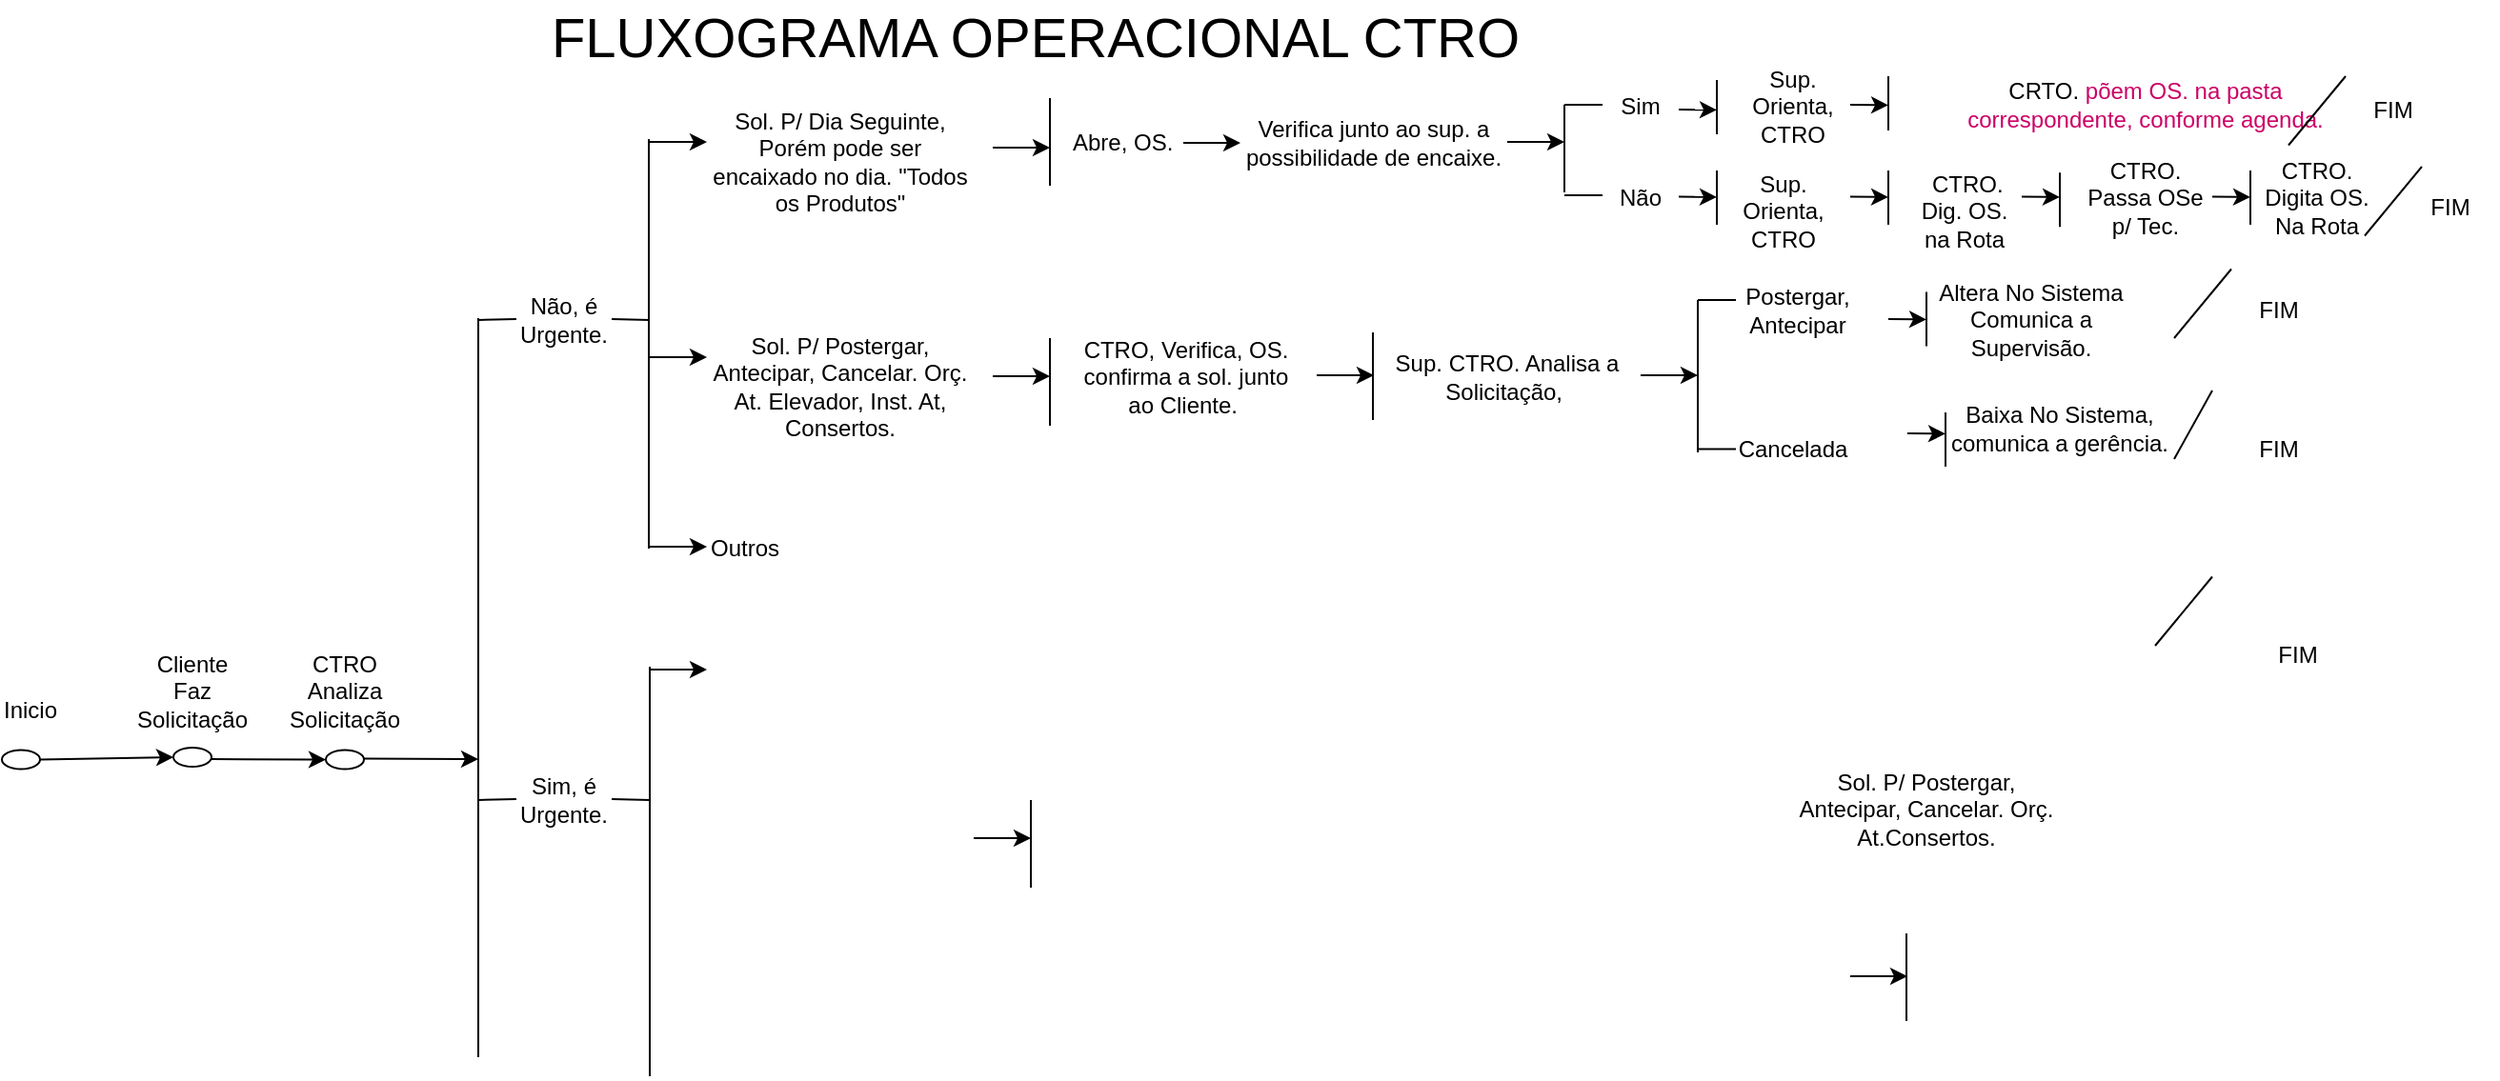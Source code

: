 <mxfile type="github" version="13.0.6" pages="4">
  <diagram id="42789a77-a242-8287-6e28-9cd8cfd52e62" name="Page-1">
    <mxGraphModel grid="1" math="0" pageHeight="2339" pageWidth="3300" pageScale="1" page="1" fold="1" arrows="1" connect="1" tooltips="1" guides="1" gridSize="10" dy="621" dx="1195" background="#ffffff" shadow="0">
      <root>
        <mxCell id="0" />
        <mxCell id="1" parent="0" />
        <mxCell id="uc1aDl2WZFb7yHckePc8-2" value="" parent="1" edge="1" style="endArrow=none;html=1;">
          <mxGeometry as="geometry" relative="1" width="50" height="50">
            <mxPoint as="sourcePoint" y="575" x="270" />
            <mxPoint as="targetPoint" y="187" x="270" />
          </mxGeometry>
        </mxCell>
        <mxCell id="uc1aDl2WZFb7yHckePc8-4" value="Inicio" parent="1" style="text;html=1;strokeColor=none;fillColor=none;align=center;verticalAlign=middle;whiteSpace=wrap;rounded=0;" vertex="1">
          <mxGeometry as="geometry" width="30" height="20" y="382.5" x="20" />
        </mxCell>
        <mxCell id="uc1aDl2WZFb7yHckePc8-9" value="" parent="1" style="ellipse;whiteSpace=wrap;html=1;" vertex="1">
          <mxGeometry as="geometry" width="20" height="10" y="413.75" x="20" />
        </mxCell>
        <mxCell id="uc1aDl2WZFb7yHckePc8-10" value="" parent="1" edge="1" style="endArrow=classic;html=1;entryX=0;entryY=0.5;entryDx=0;entryDy=0;" target="uc1aDl2WZFb7yHckePc8-11">
          <mxGeometry as="geometry" relative="1" width="50" height="50">
            <mxPoint as="sourcePoint" y="418.75" x="40" />
            <mxPoint as="targetPoint" y="418" x="90" />
          </mxGeometry>
        </mxCell>
        <mxCell id="uc1aDl2WZFb7yHckePc8-11" value="" parent="1" style="ellipse;whiteSpace=wrap;html=1;" vertex="1">
          <mxGeometry as="geometry" width="20" height="10" y="412.5" x="110" />
        </mxCell>
        <mxCell id="uc1aDl2WZFb7yHckePc8-12" value="" parent="1" edge="1" style="endArrow=classic;html=1;entryX=0;entryY=0.5;entryDx=0;entryDy=0;" target="uc1aDl2WZFb7yHckePc8-16">
          <mxGeometry as="geometry" relative="1" width="50" height="50">
            <mxPoint as="sourcePoint" y="418.5" x="130" />
            <mxPoint as="targetPoint" y="418.25" x="170" />
          </mxGeometry>
        </mxCell>
        <mxCell id="uc1aDl2WZFb7yHckePc8-16" value="" parent="1" style="ellipse;whiteSpace=wrap;html=1;" vertex="1">
          <mxGeometry as="geometry" width="20" height="10" y="413.75" x="190" />
        </mxCell>
        <mxCell id="uc1aDl2WZFb7yHckePc8-18" value="" parent="1" edge="1" style="endArrow=none;html=1;">
          <mxGeometry as="geometry" relative="1" width="50" height="50">
            <mxPoint as="sourcePoint" y="188" x="270" />
            <mxPoint as="targetPoint" y="187.5" x="290" />
          </mxGeometry>
        </mxCell>
        <mxCell id="uc1aDl2WZFb7yHckePc8-19" value="" parent="1" edge="1" style="endArrow=none;html=1;">
          <mxGeometry as="geometry" relative="1" width="50" height="50">
            <mxPoint as="sourcePoint" y="308" x="359.5" />
            <mxPoint as="targetPoint" y="93" x="359.5" />
          </mxGeometry>
        </mxCell>
        <mxCell id="uc1aDl2WZFb7yHckePc8-21" value="Sol. P/ Dia Seguinte, Porém pode ser encaixado no dia. &quot;Todos os Produtos&quot;" parent="1" style="text;html=1;strokeColor=none;fillColor=none;align=center;verticalAlign=middle;whiteSpace=wrap;rounded=0;" vertex="1">
          <mxGeometry as="geometry" width="140" height="40" y="85" x="390" />
        </mxCell>
        <mxCell id="uc1aDl2WZFb7yHckePc8-22" value="Sol. P/ Postergar, Antecipar, Cancelar. Orç. At. Elevador, Inst. At, Consertos." parent="1" style="text;html=1;strokeColor=none;fillColor=none;align=center;verticalAlign=middle;whiteSpace=wrap;rounded=0;" vertex="1">
          <mxGeometry as="geometry" width="140" height="70" y="187.5" x="390" />
        </mxCell>
        <mxCell id="uc1aDl2WZFb7yHckePc8-30" value="" parent="1" edge="1" style="endArrow=classic;html=1;">
          <mxGeometry as="geometry" relative="1" width="50" height="50">
            <mxPoint as="sourcePoint" y="94.5" x="360" />
            <mxPoint as="targetPoint" y="94.5" x="390" />
          </mxGeometry>
        </mxCell>
        <mxCell id="uc1aDl2WZFb7yHckePc8-31" value="" parent="1" edge="1" style="endArrow=classic;html=1;">
          <mxGeometry as="geometry" relative="1" width="50" height="50">
            <mxPoint as="sourcePoint" y="207.5" x="360" />
            <mxPoint as="targetPoint" y="207.5" x="390" />
          </mxGeometry>
        </mxCell>
        <mxCell id="v_m7TwtW3ROeePfh2HAw-1" value="" parent="1" edge="1" style="endArrow=classic;html=1;">
          <mxGeometry as="geometry" relative="1" width="50" height="50">
            <mxPoint as="sourcePoint" y="307" x="360" />
            <mxPoint as="targetPoint" y="307" x="390" />
          </mxGeometry>
        </mxCell>
        <mxCell id="v_m7TwtW3ROeePfh2HAw-2" value="Outros" parent="1" style="text;html=1;strokeColor=none;fillColor=none;align=center;verticalAlign=middle;whiteSpace=wrap;rounded=0;" vertex="1">
          <mxGeometry as="geometry" width="40" height="20" y="297.5" x="390" />
        </mxCell>
        <mxCell id="v_m7TwtW3ROeePfh2HAw-4" value="Cliente Faz Solicitação" parent="1" style="text;html=1;strokeColor=none;fillColor=none;align=center;verticalAlign=middle;whiteSpace=wrap;rounded=0;" vertex="1">
          <mxGeometry as="geometry" width="40" height="20" y="372.5" x="100" />
        </mxCell>
        <mxCell id="v_m7TwtW3ROeePfh2HAw-6" value="CTRO Analiza Solicitação" parent="1" style="text;html=1;strokeColor=none;fillColor=none;align=center;verticalAlign=middle;whiteSpace=wrap;rounded=0;" vertex="1">
          <mxGeometry as="geometry" width="40" height="20" y="372.5" x="180" />
        </mxCell>
        <mxCell id="9r6yQ5_XE6KU1Mb98sbQ-2" value="FLUXOGRAMA OPERACIONAL CTRO" parent="1" style="text;html=1;strokeColor=none;fillColor=none;align=center;verticalAlign=middle;whiteSpace=wrap;rounded=0;fontSize=29;" vertex="1">
          <mxGeometry as="geometry" width="545" height="40" y="20" x="290" />
        </mxCell>
        <mxCell id="9r6yQ5_XE6KU1Mb98sbQ-8" parent="1" edge="1" style="edgeStyle=orthogonalEdgeStyle;rounded=0;orthogonalLoop=1;jettySize=auto;html=1;fontSize=29;" source="9r6yQ5_XE6KU1Mb98sbQ-3">
          <mxGeometry as="geometry" relative="1">
            <mxPoint as="targetPoint" y="95" x="670" />
          </mxGeometry>
        </mxCell>
        <mxCell id="9r6yQ5_XE6KU1Mb98sbQ-3" value="Abre, OS.&amp;nbsp;" parent="1" style="text;html=1;strokeColor=none;fillColor=none;align=center;verticalAlign=middle;whiteSpace=wrap;rounded=0;" vertex="1">
          <mxGeometry as="geometry" width="60" height="20" y="85" x="580" />
        </mxCell>
        <mxCell id="9r6yQ5_XE6KU1Mb98sbQ-4" value="" parent="1" edge="1" style="endArrow=classic;html=1;">
          <mxGeometry as="geometry" relative="1" width="50" height="50">
            <mxPoint as="sourcePoint" y="97.5" x="540" />
            <mxPoint as="targetPoint" y="97.5" x="570" />
          </mxGeometry>
        </mxCell>
        <mxCell id="9r6yQ5_XE6KU1Mb98sbQ-5" value="" parent="1" edge="1" style="endArrow=none;html=1;">
          <mxGeometry as="geometry" relative="1" width="50" height="50">
            <mxPoint as="sourcePoint" y="117.5" x="570" />
            <mxPoint as="targetPoint" y="71.5" x="570" />
          </mxGeometry>
        </mxCell>
        <mxCell id="9r6yQ5_XE6KU1Mb98sbQ-10" value="Verifica junto ao sup. a possibilidade de encaixe." parent="1" style="text;html=1;strokeColor=none;fillColor=none;align=center;verticalAlign=middle;whiteSpace=wrap;rounded=0;" vertex="1">
          <mxGeometry as="geometry" width="140" height="40" y="75" x="670" />
        </mxCell>
        <mxCell id="9r6yQ5_XE6KU1Mb98sbQ-14" value="" parent="1" edge="1" style="endArrow=classic;html=1;">
          <mxGeometry as="geometry" relative="1" width="50" height="50">
            <mxPoint as="sourcePoint" y="94.5" x="810" />
            <mxPoint as="targetPoint" y="94.5" x="840" />
          </mxGeometry>
        </mxCell>
        <mxCell id="9r6yQ5_XE6KU1Mb98sbQ-15" value="" parent="1" edge="1" style="endArrow=none;html=1;">
          <mxGeometry as="geometry" relative="1" width="50" height="50">
            <mxPoint as="sourcePoint" y="121" x="840" />
            <mxPoint as="targetPoint" y="75" x="840" />
          </mxGeometry>
        </mxCell>
        <mxCell id="9r6yQ5_XE6KU1Mb98sbQ-16" value="" parent="1" edge="1" style="endArrow=none;html=1;fontSize=29;">
          <mxGeometry as="geometry" relative="1" width="50" height="50">
            <mxPoint as="sourcePoint" y="75" x="840" />
            <mxPoint as="targetPoint" y="75" x="860" />
          </mxGeometry>
        </mxCell>
        <mxCell id="9r6yQ5_XE6KU1Mb98sbQ-17" value="" parent="1" edge="1" style="endArrow=none;html=1;fontSize=29;">
          <mxGeometry as="geometry" relative="1" width="50" height="50">
            <mxPoint as="sourcePoint" y="122.5" x="840" />
            <mxPoint as="targetPoint" y="122.5" x="860" />
          </mxGeometry>
        </mxCell>
        <mxCell id="9r6yQ5_XE6KU1Mb98sbQ-18" value="Sim" parent="1" style="text;html=1;strokeColor=none;fillColor=none;align=center;verticalAlign=middle;whiteSpace=wrap;rounded=0;" vertex="1">
          <mxGeometry as="geometry" width="40" height="17.5" y="67.5" x="860" />
        </mxCell>
        <mxCell id="9r6yQ5_XE6KU1Mb98sbQ-19" value="Não" parent="1" style="text;html=1;strokeColor=none;fillColor=none;align=center;verticalAlign=middle;whiteSpace=wrap;rounded=0;" vertex="1">
          <mxGeometry as="geometry" width="40" height="17.5" y="115" x="860" />
        </mxCell>
        <mxCell id="9r6yQ5_XE6KU1Mb98sbQ-24" value="" parent="1" edge="1" style="endArrow=classic;html=1;">
          <mxGeometry as="geometry" relative="1" width="50" height="50">
            <mxPoint as="sourcePoint" y="77.5" x="900" />
            <mxPoint as="targetPoint" y="77.75" x="920" />
          </mxGeometry>
        </mxCell>
        <mxCell id="9r6yQ5_XE6KU1Mb98sbQ-25" value="" parent="1" edge="1" style="endArrow=none;html=1;">
          <mxGeometry as="geometry" relative="1" width="50" height="50">
            <mxPoint as="sourcePoint" y="90.5" x="920" />
            <mxPoint as="targetPoint" y="62" x="920" />
          </mxGeometry>
        </mxCell>
        <mxCell id="9r6yQ5_XE6KU1Mb98sbQ-30" value="" parent="1" edge="1" style="endArrow=classic;html=1;">
          <mxGeometry as="geometry" relative="1" width="50" height="50">
            <mxPoint as="sourcePoint" y="123.25" x="900" />
            <mxPoint as="targetPoint" y="123.5" x="920" />
          </mxGeometry>
        </mxCell>
        <mxCell id="9r6yQ5_XE6KU1Mb98sbQ-31" value="" parent="1" edge="1" style="endArrow=none;html=1;">
          <mxGeometry as="geometry" relative="1" width="50" height="50">
            <mxPoint as="sourcePoint" y="138" x="920" />
            <mxPoint as="targetPoint" y="109.5" x="920" />
          </mxGeometry>
        </mxCell>
        <mxCell id="9r6yQ5_XE6KU1Mb98sbQ-33" value="Sup. Orienta, CTRO" parent="1" style="text;html=1;strokeColor=none;fillColor=none;align=center;verticalAlign=middle;whiteSpace=wrap;rounded=0;" vertex="1">
          <mxGeometry as="geometry" width="50" height="31.25" y="115" x="930" />
        </mxCell>
        <mxCell id="9r6yQ5_XE6KU1Mb98sbQ-34" value="Sup. Orienta, CTRO" parent="1" style="text;html=1;strokeColor=none;fillColor=none;align=center;verticalAlign=middle;whiteSpace=wrap;rounded=0;" vertex="1">
          <mxGeometry as="geometry" width="60" height="32.5" y="60" x="930" />
        </mxCell>
        <mxCell id="9r6yQ5_XE6KU1Mb98sbQ-35" value="CTRO. Passa OSe p/ Tec." parent="1" style="text;html=1;strokeColor=none;fillColor=none;align=center;verticalAlign=middle;whiteSpace=wrap;rounded=0;" vertex="1">
          <mxGeometry as="geometry" width="70" height="40" y="103.75" x="1110" />
        </mxCell>
        <mxCell id="9r6yQ5_XE6KU1Mb98sbQ-36" value="&amp;nbsp;CTRO. Dig. OS. na Rota" parent="1" style="text;html=1;strokeColor=none;fillColor=none;align=center;verticalAlign=middle;whiteSpace=wrap;rounded=0;" vertex="1">
          <mxGeometry as="geometry" width="60" height="40" y="110.63" x="1020" />
        </mxCell>
        <mxCell id="9r6yQ5_XE6KU1Mb98sbQ-37" value="" parent="1" edge="1" style="endArrow=classic;html=1;">
          <mxGeometry as="geometry" relative="1" width="50" height="50">
            <mxPoint as="sourcePoint" y="123.25" x="990" />
            <mxPoint as="targetPoint" y="123.5" x="1010" />
          </mxGeometry>
        </mxCell>
        <mxCell id="9r6yQ5_XE6KU1Mb98sbQ-38" value="" parent="1" edge="1" style="endArrow=none;html=1;">
          <mxGeometry as="geometry" relative="1" width="50" height="50">
            <mxPoint as="sourcePoint" y="138" x="1010" />
            <mxPoint as="targetPoint" y="109.5" x="1010" />
          </mxGeometry>
        </mxCell>
        <mxCell id="9r6yQ5_XE6KU1Mb98sbQ-42" value="" parent="1" edge="1" style="endArrow=classic;html=1;">
          <mxGeometry as="geometry" relative="1" width="50" height="50">
            <mxPoint as="sourcePoint" y="75" x="990" />
            <mxPoint as="targetPoint" y="75.25" x="1010" />
          </mxGeometry>
        </mxCell>
        <mxCell id="9r6yQ5_XE6KU1Mb98sbQ-43" value="" parent="1" edge="1" style="endArrow=none;html=1;">
          <mxGeometry as="geometry" relative="1" width="50" height="50">
            <mxPoint as="sourcePoint" y="88.5" x="1010" />
            <mxPoint as="targetPoint" y="60" x="1010" />
          </mxGeometry>
        </mxCell>
        <mxCell id="9r6yQ5_XE6KU1Mb98sbQ-44" value="" parent="1" edge="1" style="endArrow=classic;html=1;">
          <mxGeometry as="geometry" relative="1" width="50" height="50">
            <mxPoint as="sourcePoint" y="123.25" x="1080" />
            <mxPoint as="targetPoint" y="123.5" x="1100" />
          </mxGeometry>
        </mxCell>
        <mxCell id="9r6yQ5_XE6KU1Mb98sbQ-45" value="" parent="1" edge="1" style="endArrow=none;html=1;">
          <mxGeometry as="geometry" relative="1" width="50" height="50">
            <mxPoint as="sourcePoint" y="139.13" x="1100" />
            <mxPoint as="targetPoint" y="110.63" x="1100" />
          </mxGeometry>
        </mxCell>
        <mxCell id="XWmnxbT3tjLZ1vYqQ-oa-1" value="" parent="1" edge="1" style="endArrow=classic;html=1;">
          <mxGeometry as="geometry" relative="1" width="50" height="50">
            <mxPoint as="sourcePoint" y="123.25" x="1180" />
            <mxPoint as="targetPoint" y="123.5" x="1200" />
          </mxGeometry>
        </mxCell>
        <mxCell id="XWmnxbT3tjLZ1vYqQ-oa-2" value="" parent="1" edge="1" style="endArrow=none;html=1;">
          <mxGeometry as="geometry" relative="1" width="50" height="50">
            <mxPoint as="sourcePoint" y="138" x="1200" />
            <mxPoint as="targetPoint" y="109.5" x="1200" />
          </mxGeometry>
        </mxCell>
        <mxCell id="XWmnxbT3tjLZ1vYqQ-oa-3" value="CTRO. Digita OS. Na Rota" parent="1" style="text;html=1;strokeColor=none;fillColor=none;align=center;verticalAlign=middle;whiteSpace=wrap;rounded=0;" vertex="1">
          <mxGeometry as="geometry" width="70" height="40" y="103.75" x="1200" />
        </mxCell>
        <mxCell id="XWmnxbT3tjLZ1vYqQ-oa-4" value="CRTO. &lt;font color=&quot;#cc0066&quot;&gt;põem OS. na pasta correspondente, conforme agenda.&lt;br&gt;&lt;/font&gt;" parent="1" style="text;html=1;strokeColor=none;fillColor=none;align=center;verticalAlign=middle;whiteSpace=wrap;rounded=0;" vertex="1">
          <mxGeometry as="geometry" width="210" height="53.75" y="48.38" x="1040" />
        </mxCell>
        <mxCell id="XWmnxbT3tjLZ1vYqQ-oa-10" value="" parent="1" edge="1" style="endArrow=none;html=1;">
          <mxGeometry as="geometry" relative="1" width="50" height="50">
            <mxPoint as="sourcePoint" y="143.75" x="1260" />
            <mxPoint as="targetPoint" y="107.5" x="1290" />
          </mxGeometry>
        </mxCell>
        <mxCell id="XWmnxbT3tjLZ1vYqQ-oa-11" value="FIM" parent="1" style="text;html=1;strokeColor=none;fillColor=none;align=center;verticalAlign=middle;whiteSpace=wrap;rounded=0;" vertex="1">
          <mxGeometry as="geometry" width="50" height="30" y="113.75" x="1280" />
        </mxCell>
        <mxCell id="XWmnxbT3tjLZ1vYqQ-oa-12" value="" parent="1" edge="1" style="endArrow=none;html=1;">
          <mxGeometry as="geometry" relative="1" width="50" height="50">
            <mxPoint as="sourcePoint" y="359" x="1150" />
            <mxPoint as="targetPoint" y="322.75" x="1180" />
          </mxGeometry>
        </mxCell>
        <mxCell id="XWmnxbT3tjLZ1vYqQ-oa-14" value="FIM" parent="1" style="text;html=1;strokeColor=none;fillColor=none;align=center;verticalAlign=middle;whiteSpace=wrap;rounded=0;" vertex="1">
          <mxGeometry as="geometry" width="50" height="30" y="349" x="1200" />
        </mxCell>
        <mxCell id="cPj9RKFQusdOc-EY2o44-1" value="" parent="1" edge="1" style="endArrow=none;html=1;">
          <mxGeometry as="geometry" relative="1" width="50" height="50">
            <mxPoint as="sourcePoint" y="96.25" x="1220" />
            <mxPoint as="targetPoint" y="60" x="1250" />
          </mxGeometry>
        </mxCell>
        <mxCell id="cPj9RKFQusdOc-EY2o44-2" value="FIM" parent="1" style="text;html=1;strokeColor=none;fillColor=none;align=center;verticalAlign=middle;whiteSpace=wrap;rounded=0;" vertex="1">
          <mxGeometry as="geometry" width="50" height="30" y="62.5" x="1250" />
        </mxCell>
        <mxCell id="7BaA20luYWvMfoN9ew5F-1" value="" parent="1" edge="1" style="endArrow=classic;html=1;">
          <mxGeometry as="geometry" relative="1" width="50" height="50">
            <mxPoint as="sourcePoint" y="217" x="710" />
            <mxPoint as="targetPoint" y="217" x="740" />
          </mxGeometry>
        </mxCell>
        <mxCell id="7BaA20luYWvMfoN9ew5F-2" value="" parent="1" edge="1" style="endArrow=none;html=1;">
          <mxGeometry as="geometry" relative="1" width="50" height="50">
            <mxPoint as="sourcePoint" y="240.5" x="739.5" />
            <mxPoint as="targetPoint" y="194.5" x="739.5" />
          </mxGeometry>
        </mxCell>
        <mxCell id="7bfzUtcLe6RFUD6rCWvY-1" value="Sup. CTRO. Analisa a Solicitação,&amp;nbsp;" parent="1" style="text;html=1;strokeColor=none;fillColor=none;align=center;verticalAlign=middle;whiteSpace=wrap;rounded=0;" vertex="1">
          <mxGeometry as="geometry" width="140" height="40" y="197.5" x="740" />
        </mxCell>
        <mxCell id="7bfzUtcLe6RFUD6rCWvY-2" value="CTRO, Verifica, OS. confirma a sol. junto ao Cliente.&amp;nbsp;" parent="1" style="text;html=1;strokeColor=none;fillColor=none;align=center;verticalAlign=middle;whiteSpace=wrap;rounded=0;" vertex="1">
          <mxGeometry as="geometry" width="122.5" height="60" y="187.5" x="580" />
        </mxCell>
        <mxCell id="7bfzUtcLe6RFUD6rCWvY-4" value="" parent="1" edge="1" style="endArrow=classic;html=1;">
          <mxGeometry as="geometry" relative="1" width="50" height="50">
            <mxPoint as="sourcePoint" y="217.5" x="540" />
            <mxPoint as="targetPoint" y="217.5" x="570" />
          </mxGeometry>
        </mxCell>
        <mxCell id="7bfzUtcLe6RFUD6rCWvY-5" value="" parent="1" edge="1" style="endArrow=none;html=1;">
          <mxGeometry as="geometry" relative="1" width="50" height="50">
            <mxPoint as="sourcePoint" y="243.5" x="570" />
            <mxPoint as="targetPoint" y="197.5" x="570" />
          </mxGeometry>
        </mxCell>
        <mxCell id="o2l1VY3LRS6g5cDFKKmf-8" value="" parent="1" edge="1" style="endArrow=classic;html=1;">
          <mxGeometry as="geometry" relative="1" width="50" height="50">
            <mxPoint as="sourcePoint" y="217" x="880" />
            <mxPoint as="targetPoint" y="217" x="910" />
          </mxGeometry>
        </mxCell>
        <mxCell id="o2l1VY3LRS6g5cDFKKmf-9" value="" parent="1" edge="1" style="endArrow=none;html=1;">
          <mxGeometry as="geometry" relative="1" width="50" height="50">
            <mxPoint as="sourcePoint" y="257.5" x="910" />
            <mxPoint as="targetPoint" y="177.5" x="910" />
          </mxGeometry>
        </mxCell>
        <mxCell id="o2l1VY3LRS6g5cDFKKmf-10" value="" parent="1" edge="1" style="endArrow=classic;html=1;">
          <mxGeometry as="geometry" relative="1" width="50" height="50">
            <mxPoint as="sourcePoint" y="532.5" x="990" />
            <mxPoint as="targetPoint" y="532.5" x="1020" />
          </mxGeometry>
        </mxCell>
        <mxCell id="o2l1VY3LRS6g5cDFKKmf-11" value="" parent="1" edge="1" style="endArrow=none;html=1;">
          <mxGeometry as="geometry" relative="1" width="50" height="50">
            <mxPoint as="sourcePoint" y="556" x="1019.5" />
            <mxPoint as="targetPoint" y="510" x="1019.5" />
          </mxGeometry>
        </mxCell>
        <mxCell id="o2l1VY3LRS6g5cDFKKmf-12" value="Postergar, Antecipar" parent="1" style="text;html=1;strokeColor=none;fillColor=none;align=center;verticalAlign=middle;whiteSpace=wrap;rounded=0;" vertex="1">
          <mxGeometry as="geometry" width="65" height="40" y="162.5" x="930" />
        </mxCell>
        <mxCell id="o2l1VY3LRS6g5cDFKKmf-13" value="Cancelada" parent="1" style="text;html=1;strokeColor=none;fillColor=none;align=center;verticalAlign=middle;whiteSpace=wrap;rounded=0;" vertex="1">
          <mxGeometry as="geometry" width="60" height="27.5" y="242.5" x="930" />
        </mxCell>
        <mxCell id="o2l1VY3LRS6g5cDFKKmf-19" value="" parent="1" edge="1" style="endArrow=none;html=1;fontSize=29;">
          <mxGeometry as="geometry" relative="1" width="50" height="50">
            <mxPoint as="sourcePoint" y="255.75" x="910" />
            <mxPoint as="targetPoint" y="255.75" x="930" />
          </mxGeometry>
        </mxCell>
        <mxCell id="o2l1VY3LRS6g5cDFKKmf-20" value="" parent="1" edge="1" style="endArrow=none;html=1;fontSize=29;">
          <mxGeometry as="geometry" relative="1" width="50" height="50">
            <mxPoint as="sourcePoint" y="177.5" x="910" />
            <mxPoint as="targetPoint" y="177.5" x="930" />
          </mxGeometry>
        </mxCell>
        <mxCell id="o2l1VY3LRS6g5cDFKKmf-21" value="" parent="1" edge="1" style="endArrow=classic;html=1;">
          <mxGeometry as="geometry" relative="1" width="50" height="50">
            <mxPoint as="sourcePoint" y="247.5" x="1020" />
            <mxPoint as="targetPoint" y="247.75" x="1040" />
          </mxGeometry>
        </mxCell>
        <mxCell id="o2l1VY3LRS6g5cDFKKmf-22" value="" parent="1" edge="1" style="endArrow=none;html=1;">
          <mxGeometry as="geometry" relative="1" width="50" height="50">
            <mxPoint as="sourcePoint" y="265" x="1040" />
            <mxPoint as="targetPoint" y="236.5" x="1040" />
          </mxGeometry>
        </mxCell>
        <mxCell id="o2l1VY3LRS6g5cDFKKmf-23" value="Baixa No Sistema, comunica a gerência." parent="1" style="text;html=1;strokeColor=none;fillColor=none;align=center;verticalAlign=middle;whiteSpace=wrap;rounded=0;" vertex="1">
          <mxGeometry as="geometry" width="120" height="40" y="225" x="1040" />
        </mxCell>
        <mxCell id="o2l1VY3LRS6g5cDFKKmf-24" value="" parent="1" edge="1" style="endArrow=classic;html=1;">
          <mxGeometry as="geometry" relative="1" width="50" height="50">
            <mxPoint as="sourcePoint" y="187.5" x="1010" />
            <mxPoint as="targetPoint" y="187.75" x="1030" />
          </mxGeometry>
        </mxCell>
        <mxCell id="o2l1VY3LRS6g5cDFKKmf-25" value="" parent="1" edge="1" style="endArrow=none;html=1;">
          <mxGeometry as="geometry" relative="1" width="50" height="50">
            <mxPoint as="sourcePoint" y="201.75" x="1030" />
            <mxPoint as="targetPoint" y="173.25" x="1030" />
          </mxGeometry>
        </mxCell>
        <mxCell id="o2l1VY3LRS6g5cDFKKmf-27" value="Altera No Sistema Comunica a Supervisão." parent="1" style="text;html=1;strokeColor=none;fillColor=none;align=center;verticalAlign=middle;whiteSpace=wrap;rounded=0;" vertex="1">
          <mxGeometry as="geometry" width="110" height="40" y="167.5" x="1030" />
        </mxCell>
        <mxCell id="o2l1VY3LRS6g5cDFKKmf-28" value="" parent="1" edge="1" style="endArrow=none;html=1;">
          <mxGeometry as="geometry" relative="1" width="50" height="50">
            <mxPoint as="sourcePoint" y="261" x="1160" />
            <mxPoint as="targetPoint" y="225" x="1180" />
          </mxGeometry>
        </mxCell>
        <mxCell id="o2l1VY3LRS6g5cDFKKmf-29" value="" parent="1" edge="1" style="endArrow=none;html=1;">
          <mxGeometry as="geometry" relative="1" width="50" height="50">
            <mxPoint as="sourcePoint" y="197.5" x="1160" />
            <mxPoint as="targetPoint" y="161.25" x="1190" />
          </mxGeometry>
        </mxCell>
        <mxCell id="o2l1VY3LRS6g5cDFKKmf-30" value="FIM" parent="1" style="text;html=1;strokeColor=none;fillColor=none;align=center;verticalAlign=middle;whiteSpace=wrap;rounded=0;" vertex="1">
          <mxGeometry as="geometry" width="50" height="30" y="167.5" x="1190" />
        </mxCell>
        <mxCell id="o2l1VY3LRS6g5cDFKKmf-31" value="FIM" parent="1" style="text;html=1;strokeColor=none;fillColor=none;align=center;verticalAlign=middle;whiteSpace=wrap;rounded=0;" vertex="1">
          <mxGeometry as="geometry" width="50" height="30" y="241.25" x="1190" />
        </mxCell>
        <mxCell id="o2l1VY3LRS6g5cDFKKmf-32" value="Sol. P/ Postergar, Antecipar, Cancelar. Orç. At.Consertos." parent="1" style="text;html=1;strokeColor=none;fillColor=none;align=center;verticalAlign=middle;whiteSpace=wrap;rounded=0;" vertex="1">
          <mxGeometry as="geometry" width="140" height="42.5" y="423.75" x="960" />
        </mxCell>
        <mxCell id="CP50LfMuFyxSBHZw2Znx-1" value="" parent="1" edge="1" style="endArrow=classic;html=1;">
          <mxGeometry as="geometry" relative="1" width="50" height="50">
            <mxPoint as="sourcePoint" y="460" x="530" />
            <mxPoint as="targetPoint" y="460" x="560" />
          </mxGeometry>
        </mxCell>
        <mxCell id="CP50LfMuFyxSBHZw2Znx-2" value="" parent="1" edge="1" style="endArrow=none;html=1;">
          <mxGeometry as="geometry" relative="1" width="50" height="50">
            <mxPoint as="sourcePoint" y="486" x="560" />
            <mxPoint as="targetPoint" y="440" x="560" />
          </mxGeometry>
        </mxCell>
        <mxCell id="CP50LfMuFyxSBHZw2Znx-5" value="" parent="1" edge="1" style="endArrow=none;html=1;">
          <mxGeometry as="geometry" relative="1" width="50" height="50">
            <mxPoint as="sourcePoint" y="187.5" x="340" />
            <mxPoint as="targetPoint" y="188" x="360" />
          </mxGeometry>
        </mxCell>
        <mxCell id="CP50LfMuFyxSBHZw2Znx-6" value="Não, é Urgente." parent="1" style="text;html=1;strokeColor=none;fillColor=none;align=center;verticalAlign=middle;whiteSpace=wrap;rounded=0;" vertex="1">
          <mxGeometry as="geometry" width="60" height="30" y="172.5" x="285" />
        </mxCell>
        <mxCell id="CP50LfMuFyxSBHZw2Znx-7" value="Sim, é Urgente." parent="1" style="text;html=1;strokeColor=none;fillColor=none;align=center;verticalAlign=middle;whiteSpace=wrap;rounded=0;" vertex="1">
          <mxGeometry as="geometry" width="50" height="32.5" y="423.75" x="290" />
        </mxCell>
        <mxCell id="CP50LfMuFyxSBHZw2Znx-20" value="" parent="1" edge="1" style="endArrow=classic;html=1;entryX=0;entryY=0.5;entryDx=0;entryDy=0;">
          <mxGeometry as="geometry" relative="1" width="50" height="50">
            <mxPoint as="sourcePoint" y="418.25" x="210" />
            <mxPoint as="targetPoint" y="418.5" x="270" />
          </mxGeometry>
        </mxCell>
        <mxCell id="CP50LfMuFyxSBHZw2Znx-22" value="" parent="1" edge="1" style="endArrow=none;html=1;">
          <mxGeometry as="geometry" relative="1" width="50" height="50">
            <mxPoint as="sourcePoint" y="440" x="270" />
            <mxPoint as="targetPoint" y="439.5" x="290" />
          </mxGeometry>
        </mxCell>
        <mxCell id="CP50LfMuFyxSBHZw2Znx-23" value="" parent="1" edge="1" style="endArrow=none;html=1;">
          <mxGeometry as="geometry" relative="1" width="50" height="50">
            <mxPoint as="sourcePoint" y="439.5" x="340" />
            <mxPoint as="targetPoint" y="440" x="360" />
          </mxGeometry>
        </mxCell>
        <mxCell id="CP50LfMuFyxSBHZw2Znx-25" value="" parent="1" edge="1" style="endArrow=none;html=1;">
          <mxGeometry as="geometry" relative="1" width="50" height="50">
            <mxPoint as="sourcePoint" y="585" x="360" />
            <mxPoint as="targetPoint" y="370" x="360" />
          </mxGeometry>
        </mxCell>
        <mxCell id="CP50LfMuFyxSBHZw2Znx-26" value="" parent="1" edge="1" style="endArrow=classic;html=1;">
          <mxGeometry as="geometry" relative="1" width="50" height="50">
            <mxPoint as="sourcePoint" y="371.5" x="360" />
            <mxPoint as="targetPoint" y="371.5" x="390" />
          </mxGeometry>
        </mxCell>
      </root>
    </mxGraphModel>
  </diagram>
  <diagram id="VowPSKLSwcdL8PGmFeqZ" name="Dep. Técinico">
    
    <mxGraphModel grid="1" math="0" pageHeight="827" pageWidth="1169" pageScale="1" page="1" fold="1" arrows="1" connect="1" tooltips="1" guides="1" gridSize="10" dy="621" dx="1195" shadow="0">
      
      <root>
        
        <mxCell id="izdePBgaHRLxN76MMXIb-0" />
        
        <mxCell id="izdePBgaHRLxN76MMXIb-1" parent="izdePBgaHRLxN76MMXIb-0" />
        
        <mxCell id="0TEE65AGIhRXkWMVHrGa-7" parent="izdePBgaHRLxN76MMXIb-1" edge="1" style="edgeStyle=orthogonalEdgeStyle;rounded=0;orthogonalLoop=1;jettySize=auto;html=1;exitX=0.5;exitY=1;exitDx=0;exitDy=0;entryX=0.5;entryY=0;entryDx=0;entryDy=0;" source="1FYyuzmXrX8Bn1QbTcke-0" target="1FYyuzmXrX8Bn1QbTcke-1">
          
          <mxGeometry as="geometry" relative="1" />
          
        </mxCell>
        
        <mxCell id="1FYyuzmXrX8Bn1QbTcke-0" value="&lt;font style=&quot;font-size: 13px&quot;&gt;&lt;b&gt;Dep. Técinico&lt;/b&gt;&lt;/font&gt;" parent="izdePBgaHRLxN76MMXIb-1" style="rounded=1;whiteSpace=wrap;html=1;strokeColor=#1A1A1A;strokeWidth=1;" vertex="1">
          
          <mxGeometry as="geometry" width="120" height="40" y="107" x="497.5" />
          
        </mxCell>
        
        <mxCell id="0TEE65AGIhRXkWMVHrGa-9" parent="izdePBgaHRLxN76MMXIb-1" edge="1" style="edgeStyle=orthogonalEdgeStyle;rounded=0;orthogonalLoop=1;jettySize=auto;html=1;exitX=0.5;exitY=1;exitDx=0;exitDy=0;entryX=0.5;entryY=0;entryDx=0;entryDy=0;" source="1FYyuzmXrX8Bn1QbTcke-1" target="1FYyuzmXrX8Bn1QbTcke-7">
          
          <mxGeometry as="geometry" relative="1" />
          
        </mxCell>
        
        <mxCell id="0TEE65AGIhRXkWMVHrGa-10" parent="izdePBgaHRLxN76MMXIb-1" edge="1" style="edgeStyle=orthogonalEdgeStyle;rounded=0;orthogonalLoop=1;jettySize=auto;html=1;exitX=1;exitY=0.5;exitDx=0;exitDy=0;entryX=0.5;entryY=0;entryDx=0;entryDy=0;" source="1FYyuzmXrX8Bn1QbTcke-1" target="1FYyuzmXrX8Bn1QbTcke-8">
          
          <mxGeometry as="geometry" relative="1" />
          
        </mxCell>
        
        <mxCell id="0TEE65AGIhRXkWMVHrGa-11" parent="izdePBgaHRLxN76MMXIb-1" edge="1" style="edgeStyle=orthogonalEdgeStyle;rounded=0;orthogonalLoop=1;jettySize=auto;html=1;exitX=1;exitY=0.5;exitDx=0;exitDy=0;" source="1FYyuzmXrX8Bn1QbTcke-1" target="0TEE65AGIhRXkWMVHrGa-2">
          
          <mxGeometry as="geometry" relative="1" />
          
        </mxCell>
        
        <mxCell id="0TEE65AGIhRXkWMVHrGa-12" parent="izdePBgaHRLxN76MMXIb-1" edge="1" style="edgeStyle=orthogonalEdgeStyle;rounded=0;orthogonalLoop=1;jettySize=auto;html=1;exitX=1;exitY=0.5;exitDx=0;exitDy=0;entryX=0.5;entryY=0;entryDx=0;entryDy=0;" source="1FYyuzmXrX8Bn1QbTcke-1" target="0TEE65AGIhRXkWMVHrGa-5">
          
          <mxGeometry as="geometry" relative="1" />
          
        </mxCell>
        
        <mxCell id="0TEE65AGIhRXkWMVHrGa-13" parent="izdePBgaHRLxN76MMXIb-1" edge="1" style="edgeStyle=orthogonalEdgeStyle;rounded=0;orthogonalLoop=1;jettySize=auto;html=1;exitX=1;exitY=0.5;exitDx=0;exitDy=0;entryX=0.5;entryY=0;entryDx=0;entryDy=0;" source="1FYyuzmXrX8Bn1QbTcke-1" target="0TEE65AGIhRXkWMVHrGa-6">
          
          <mxGeometry as="geometry" relative="1" />
          
        </mxCell>
        
        <mxCell id="0TEE65AGIhRXkWMVHrGa-14" parent="izdePBgaHRLxN76MMXIb-1" edge="1" style="edgeStyle=orthogonalEdgeStyle;rounded=0;orthogonalLoop=1;jettySize=auto;html=1;exitX=0;exitY=0.5;exitDx=0;exitDy=0;entryX=0.5;entryY=0;entryDx=0;entryDy=0;" source="1FYyuzmXrX8Bn1QbTcke-1" target="1FYyuzmXrX8Bn1QbTcke-6">
          
          <mxGeometry as="geometry" relative="1" />
          
        </mxCell>
        
        <mxCell id="0TEE65AGIhRXkWMVHrGa-15" parent="izdePBgaHRLxN76MMXIb-1" edge="1" style="edgeStyle=orthogonalEdgeStyle;rounded=0;orthogonalLoop=1;jettySize=auto;html=1;entryX=0.5;entryY=0;entryDx=0;entryDy=0;" source="1FYyuzmXrX8Bn1QbTcke-1" target="1FYyuzmXrX8Bn1QbTcke-5">
          
          <mxGeometry as="geometry" relative="1" />
          
        </mxCell>
        
        <mxCell id="0TEE65AGIhRXkWMVHrGa-16" parent="izdePBgaHRLxN76MMXIb-1" edge="1" style="edgeStyle=orthogonalEdgeStyle;rounded=0;orthogonalLoop=1;jettySize=auto;html=1;entryX=0.5;entryY=0;entryDx=0;entryDy=0;" source="1FYyuzmXrX8Bn1QbTcke-1" target="1FYyuzmXrX8Bn1QbTcke-4">
          
          <mxGeometry as="geometry" relative="1" />
          
        </mxCell>
        
        <mxCell id="0TEE65AGIhRXkWMVHrGa-17" parent="izdePBgaHRLxN76MMXIb-1" edge="1" style="edgeStyle=orthogonalEdgeStyle;rounded=0;orthogonalLoop=1;jettySize=auto;html=1;" source="1FYyuzmXrX8Bn1QbTcke-1" target="1FYyuzmXrX8Bn1QbTcke-3">
          
          <mxGeometry as="geometry" relative="1" />
          
        </mxCell>
        
        <mxCell id="Jy4Oo53KS_WOsFD6y95R-51" parent="izdePBgaHRLxN76MMXIb-1" edge="1" style="edgeStyle=orthogonalEdgeStyle;rounded=0;orthogonalLoop=1;jettySize=auto;html=1;exitX=1;exitY=0.5;exitDx=0;exitDy=0;entryX=0.5;entryY=0;entryDx=0;entryDy=0;fontSize=12;" source="1FYyuzmXrX8Bn1QbTcke-1" target="Jy4Oo53KS_WOsFD6y95R-50">
          
          <mxGeometry as="geometry" relative="1" />
          
        </mxCell>
        
        <mxCell id="Dw2Ih1lKagDSzFaHfVTy-4" parent="izdePBgaHRLxN76MMXIb-1" edge="1" style="edgeStyle=orthogonalEdgeStyle;rounded=0;orthogonalLoop=1;jettySize=auto;html=1;entryX=0.5;entryY=0;entryDx=0;entryDy=0;" source="1FYyuzmXrX8Bn1QbTcke-1" target="Dw2Ih1lKagDSzFaHfVTy-3">
          
          <mxGeometry as="geometry" relative="1" />
          
        </mxCell>
        
        <mxCell id="1FYyuzmXrX8Bn1QbTcke-1" value="&lt;span style=&quot;font-size: 13px&quot;&gt;&lt;b&gt;CTRO&lt;/b&gt;&lt;/span&gt;" parent="izdePBgaHRLxN76MMXIb-1" style="rounded=1;whiteSpace=wrap;html=1;strokeColor=#1A1A1A;strokeWidth=1;" vertex="1">
          
          <mxGeometry as="geometry" width="120" height="40" y="207" x="497.5" />
          
        </mxCell>
        
        <mxCell id="Jy4Oo53KS_WOsFD6y95R-13" parent="izdePBgaHRLxN76MMXIb-1" edge="1" style="edgeStyle=orthogonalEdgeStyle;rounded=0;orthogonalLoop=1;jettySize=auto;html=1;entryX=0.5;entryY=0;entryDx=0;entryDy=0;" source="1FYyuzmXrX8Bn1QbTcke-3" target="0TEE65AGIhRXkWMVHrGa-18">
          
          <mxGeometry as="geometry" relative="1" />
          
        </mxCell>
        
        <UserObject id="1FYyuzmXrX8Bn1QbTcke-3" label="&lt;span style=&quot;font-size: 12px;&quot;&gt;&lt;b style=&quot;font-size: 12px;&quot;&gt;Antena Coletiva&lt;/b&gt;&lt;/span&gt;" link="data:page/id,8KfQrTrfPnbwiC3lRqTd">
          
          <mxCell parent="izdePBgaHRLxN76MMXIb-1" style="rounded=1;whiteSpace=wrap;html=1;strokeColor=#1A1A1A;strokeWidth=1;fontSize=12;spacing=2;" vertex="1">
            
            <mxGeometry as="geometry" width="100" height="40" y="307" x="10" />
            
          </mxCell>
          
        </UserObject>
        
        <mxCell id="Jy4Oo53KS_WOsFD6y95R-16" parent="izdePBgaHRLxN76MMXIb-1" edge="1" style="edgeStyle=orthogonalEdgeStyle;rounded=0;orthogonalLoop=1;jettySize=auto;html=1;entryX=0.5;entryY=0;entryDx=0;entryDy=0;" source="1FYyuzmXrX8Bn1QbTcke-4" target="0TEE65AGIhRXkWMVHrGa-21">
          
          <mxGeometry as="geometry" relative="1" />
          
        </mxCell>
        
        <mxCell id="1FYyuzmXrX8Bn1QbTcke-4" value="&lt;span style=&quot;font-size: 13px&quot;&gt;&lt;b&gt;Interfone&lt;/b&gt;&lt;/span&gt;" parent="izdePBgaHRLxN76MMXIb-1" style="rounded=1;whiteSpace=wrap;html=1;strokeColor=#1A1A1A;strokeWidth=1;" vertex="1">
          
          <mxGeometry as="geometry" width="87" height="40" y="307" x="124" />
          
        </mxCell>
        
        <mxCell id="Jy4Oo53KS_WOsFD6y95R-18" parent="izdePBgaHRLxN76MMXIb-1" edge="1" style="edgeStyle=orthogonalEdgeStyle;rounded=0;orthogonalLoop=1;jettySize=auto;html=1;entryX=0.5;entryY=0;entryDx=0;entryDy=0;" source="1FYyuzmXrX8Bn1QbTcke-5" target="0TEE65AGIhRXkWMVHrGa-23">
          
          <mxGeometry as="geometry" relative="1" />
          
        </mxCell>
        
        <mxCell id="1FYyuzmXrX8Bn1QbTcke-5" value="&lt;span style=&quot;font-size: 13px&quot;&gt;&lt;b&gt;Portão&lt;/b&gt;&lt;/span&gt;" parent="izdePBgaHRLxN76MMXIb-1" style="rounded=1;whiteSpace=wrap;html=1;strokeColor=#d79b00;strokeWidth=1;fillColor=#ffe6cc;" vertex="1">
          
          <mxGeometry as="geometry" width="92" height="40" y="307" x="219" />
          
        </mxCell>
        
        <mxCell id="Jy4Oo53KS_WOsFD6y95R-25" parent="izdePBgaHRLxN76MMXIb-1" edge="1" style="edgeStyle=orthogonalEdgeStyle;rounded=0;orthogonalLoop=1;jettySize=auto;html=1;exitX=0.5;exitY=1;exitDx=0;exitDy=0;entryX=0.5;entryY=0;entryDx=0;entryDy=0;" source="1FYyuzmXrX8Bn1QbTcke-6" target="0TEE65AGIhRXkWMVHrGa-26">
          
          <mxGeometry as="geometry" relative="1" />
          
        </mxCell>
        
        <mxCell id="1FYyuzmXrX8Bn1QbTcke-6" value="&lt;span style=&quot;font-size: 13px&quot;&gt;&lt;b&gt;Biométria &amp;amp; Fechadura Ele.&lt;/b&gt;&lt;/span&gt;" parent="izdePBgaHRLxN76MMXIb-1" style="rounded=1;whiteSpace=wrap;html=1;strokeColor=#1A1A1A;strokeWidth=1;" vertex="1">
          
          <mxGeometry as="geometry" width="100" height="40" y="307" x="326.5" />
          
        </mxCell>
        
        <mxCell id="Jy4Oo53KS_WOsFD6y95R-27" parent="izdePBgaHRLxN76MMXIb-1" edge="1" style="edgeStyle=orthogonalEdgeStyle;rounded=0;orthogonalLoop=1;jettySize=auto;html=1;exitX=0.5;exitY=1;exitDx=0;exitDy=0;entryX=0.5;entryY=0;entryDx=0;entryDy=0;" source="1FYyuzmXrX8Bn1QbTcke-7" target="0TEE65AGIhRXkWMVHrGa-28">
          
          <mxGeometry as="geometry" relative="1" />
          
        </mxCell>
        
        <mxCell id="1FYyuzmXrX8Bn1QbTcke-7" value="&lt;span style=&quot;font-size: 13px&quot;&gt;&lt;b&gt;Luz de Emergência&lt;/b&gt;&lt;/span&gt;" parent="izdePBgaHRLxN76MMXIb-1" style="rounded=1;whiteSpace=wrap;html=1;strokeColor=#1A1A1A;strokeWidth=1;" vertex="1">
          
          <mxGeometry as="geometry" width="90" height="40" y="307" x="440" />
          
        </mxCell>
        
        <mxCell id="Jy4Oo53KS_WOsFD6y95R-29" parent="izdePBgaHRLxN76MMXIb-1" edge="1" style="edgeStyle=orthogonalEdgeStyle;rounded=0;orthogonalLoop=1;jettySize=auto;html=1;exitX=0.5;exitY=1;exitDx=0;exitDy=0;entryX=0.5;entryY=0;entryDx=0;entryDy=0;" source="1FYyuzmXrX8Bn1QbTcke-8" target="Jy4Oo53KS_WOsFD6y95R-0">
          
          <mxGeometry as="geometry" relative="1" />
          
        </mxCell>
        
        <mxCell id="1FYyuzmXrX8Bn1QbTcke-8" value="&lt;span style=&quot;font-size: 13px&quot;&gt;&lt;b&gt;Sensor de Presença&lt;/b&gt;&lt;/span&gt;" parent="izdePBgaHRLxN76MMXIb-1" style="rounded=1;whiteSpace=wrap;html=1;strokeColor=#1A1A1A;strokeWidth=1;" vertex="1">
          
          <mxGeometry as="geometry" width="87" height="40" y="307" x="546.5" />
          
        </mxCell>
        
        <mxCell id="Jy4Oo53KS_WOsFD6y95R-31" parent="izdePBgaHRLxN76MMXIb-1" edge="1" style="edgeStyle=orthogonalEdgeStyle;rounded=0;orthogonalLoop=1;jettySize=auto;html=1;exitX=0.5;exitY=1;exitDx=0;exitDy=0;entryX=0.5;entryY=0;entryDx=0;entryDy=0;" source="0TEE65AGIhRXkWMVHrGa-2" target="Jy4Oo53KS_WOsFD6y95R-2">
          
          <mxGeometry as="geometry" relative="1" />
          
        </mxCell>
        
        <mxCell id="0TEE65AGIhRXkWMVHrGa-2" value="&lt;span style=&quot;font-size: 13px&quot;&gt;&lt;b&gt;CFTV&lt;/b&gt;&lt;/span&gt;" parent="izdePBgaHRLxN76MMXIb-1" style="rounded=1;whiteSpace=wrap;html=1;strokeColor=#d79b00;strokeWidth=1;fillColor=#ffe6cc;" vertex="1">
          
          <mxGeometry as="geometry" width="71" height="40" y="307" x="649" />
          
        </mxCell>
        
        <mxCell id="Jy4Oo53KS_WOsFD6y95R-36" parent="izdePBgaHRLxN76MMXIb-1" edge="1" style="edgeStyle=orthogonalEdgeStyle;rounded=0;orthogonalLoop=1;jettySize=auto;html=1;exitX=0.5;exitY=1;exitDx=0;exitDy=0;entryX=0.5;entryY=0;entryDx=0;entryDy=0;" source="0TEE65AGIhRXkWMVHrGa-5" target="Jy4Oo53KS_WOsFD6y95R-7">
          
          <mxGeometry as="geometry" relative="1" />
          
        </mxCell>
        
        <mxCell id="0TEE65AGIhRXkWMVHrGa-5" value="&lt;span style=&quot;font-size: 13px&quot;&gt;&lt;b&gt;Vistoria&lt;/b&gt;&lt;/span&gt;" parent="izdePBgaHRLxN76MMXIb-1" style="rounded=1;whiteSpace=wrap;html=1;strokeColor=#1A1A1A;strokeWidth=1;" vertex="1">
          
          <mxGeometry as="geometry" width="80" height="40" y="307" x="740" />
          
        </mxCell>
        
        <mxCell id="Jy4Oo53KS_WOsFD6y95R-39" parent="izdePBgaHRLxN76MMXIb-1" edge="1" style="edgeStyle=orthogonalEdgeStyle;rounded=0;orthogonalLoop=1;jettySize=auto;html=1;exitX=0.5;exitY=1;exitDx=0;exitDy=0;entryX=0.5;entryY=0;entryDx=0;entryDy=0;" source="0TEE65AGIhRXkWMVHrGa-6" target="Jy4Oo53KS_WOsFD6y95R-10">
          
          <mxGeometry as="geometry" relative="1" />
          
        </mxCell>
        
        <mxCell id="0TEE65AGIhRXkWMVHrGa-6" value="&lt;span style=&quot;font-size: 13px&quot;&gt;&lt;b&gt;Outros&lt;/b&gt;&lt;/span&gt;" parent="izdePBgaHRLxN76MMXIb-1" style="rounded=1;whiteSpace=wrap;html=1;strokeColor=#1A1A1A;strokeWidth=1;" vertex="1">
          
          <mxGeometry as="geometry" width="84" height="40" y="307" x="836" />
          
        </mxCell>
        
        <mxCell id="Jy4Oo53KS_WOsFD6y95R-14" parent="izdePBgaHRLxN76MMXIb-1" edge="1" style="edgeStyle=orthogonalEdgeStyle;rounded=0;orthogonalLoop=1;jettySize=auto;html=1;exitX=0.5;exitY=1;exitDx=0;exitDy=0;entryX=0.5;entryY=0;entryDx=0;entryDy=0;" source="0TEE65AGIhRXkWMVHrGa-18" target="0TEE65AGIhRXkWMVHrGa-19">
          
          <mxGeometry as="geometry" relative="1" />
          
        </mxCell>
        
        <mxCell id="0TEE65AGIhRXkWMVHrGa-18" value="&lt;span style=&quot;font-size: 13px&quot;&gt;&lt;b&gt;Instalação&lt;/b&gt;&lt;/span&gt;" parent="izdePBgaHRLxN76MMXIb-1" style="rounded=1;whiteSpace=wrap;html=1;strokeColor=#1A1A1A;strokeWidth=1;" vertex="1">
          
          <mxGeometry as="geometry" width="90" height="40" y="382.5" x="15" />
          
        </mxCell>
        
        <mxCell id="Jy4Oo53KS_WOsFD6y95R-15" parent="izdePBgaHRLxN76MMXIb-1" edge="1" style="edgeStyle=orthogonalEdgeStyle;rounded=0;orthogonalLoop=1;jettySize=auto;html=1;entryX=0.5;entryY=0;entryDx=0;entryDy=0;" source="0TEE65AGIhRXkWMVHrGa-19" target="0TEE65AGIhRXkWMVHrGa-20">
          
          <mxGeometry as="geometry" relative="1" />
          
        </mxCell>
        
        <mxCell id="0TEE65AGIhRXkWMVHrGa-19" value="&lt;span style=&quot;font-size: 13px&quot;&gt;&lt;b&gt;Extenção&lt;/b&gt;&lt;/span&gt;" parent="izdePBgaHRLxN76MMXIb-1" style="rounded=1;whiteSpace=wrap;html=1;strokeColor=#1A1A1A;strokeWidth=1;" vertex="1">
          
          <mxGeometry as="geometry" width="90" height="40" y="457.5" x="15" />
          
        </mxCell>
        
        <mxCell id="0TEE65AGIhRXkWMVHrGa-20" value="&lt;span style=&quot;font-size: 13px&quot;&gt;&lt;b&gt;Manutenção&lt;/b&gt;&lt;/span&gt;" parent="izdePBgaHRLxN76MMXIb-1" style="rounded=1;whiteSpace=wrap;html=1;strokeColor=#1A1A1A;strokeWidth=1;" vertex="1">
          
          <mxGeometry as="geometry" width="90" height="40" y="532.5" x="15" />
          
        </mxCell>
        
        <mxCell id="Jy4Oo53KS_WOsFD6y95R-17" parent="izdePBgaHRLxN76MMXIb-1" edge="1" style="edgeStyle=orthogonalEdgeStyle;rounded=0;orthogonalLoop=1;jettySize=auto;html=1;entryX=0.5;entryY=0;entryDx=0;entryDy=0;" source="0TEE65AGIhRXkWMVHrGa-21" target="0TEE65AGIhRXkWMVHrGa-22">
          
          <mxGeometry as="geometry" relative="1" />
          
        </mxCell>
        
        <mxCell id="0TEE65AGIhRXkWMVHrGa-21" value="&lt;span style=&quot;font-size: 13px&quot;&gt;&lt;b&gt;Instalação&lt;/b&gt;&lt;/span&gt;" parent="izdePBgaHRLxN76MMXIb-1" style="rounded=1;whiteSpace=wrap;html=1;strokeColor=#1A1A1A;strokeWidth=1;" vertex="1">
          
          <mxGeometry as="geometry" width="90" height="40" y="383.5" x="128.5" />
          
        </mxCell>
        
        <mxCell id="0TEE65AGIhRXkWMVHrGa-22" value="&lt;span style=&quot;font-size: 13px&quot;&gt;&lt;b&gt;Manutenção&lt;/b&gt;&lt;/span&gt;" parent="izdePBgaHRLxN76MMXIb-1" style="rounded=1;whiteSpace=wrap;html=1;strokeColor=#1A1A1A;strokeWidth=1;" vertex="1">
          
          <mxGeometry as="geometry" width="90" height="40" y="460" x="128.5" />
          
        </mxCell>
        
        <mxCell id="Jy4Oo53KS_WOsFD6y95R-48" parent="izdePBgaHRLxN76MMXIb-1" edge="1" style="edgeStyle=orthogonalEdgeStyle;rounded=0;orthogonalLoop=1;jettySize=auto;html=1;exitX=0.5;exitY=1;exitDx=0;exitDy=0;fontSize=12;" source="0TEE65AGIhRXkWMVHrGa-23" target="0TEE65AGIhRXkWMVHrGa-24">
          
          <mxGeometry as="geometry" relative="1" />
          
        </mxCell>
        
        <mxCell id="0TEE65AGIhRXkWMVHrGa-23" value="&lt;span style=&quot;font-size: 13px&quot;&gt;&lt;b&gt;Instalação&lt;/b&gt;&lt;/span&gt;" parent="izdePBgaHRLxN76MMXIb-1" style="rounded=1;whiteSpace=wrap;html=1;strokeColor=#1A1A1A;strokeWidth=1;" vertex="1">
          
          <mxGeometry as="geometry" width="90" height="40" y="382" x="236.5" />
          
        </mxCell>
        
        <mxCell id="Jy4Oo53KS_WOsFD6y95R-24" parent="izdePBgaHRLxN76MMXIb-1" edge="1" style="edgeStyle=orthogonalEdgeStyle;rounded=0;orthogonalLoop=1;jettySize=auto;html=1;exitX=0.5;exitY=1;exitDx=0;exitDy=0;entryX=0.5;entryY=0;entryDx=0;entryDy=0;" source="0TEE65AGIhRXkWMVHrGa-24" target="0TEE65AGIhRXkWMVHrGa-25">
          
          <mxGeometry as="geometry" relative="1" />
          
        </mxCell>
        
        <mxCell id="0TEE65AGIhRXkWMVHrGa-24" value="&lt;span style=&quot;font-size: 13px&quot;&gt;&lt;b&gt;Manutenção&lt;/b&gt;&lt;/span&gt;" parent="izdePBgaHRLxN76MMXIb-1" style="rounded=1;whiteSpace=wrap;html=1;strokeColor=#1A1A1A;strokeWidth=1;" vertex="1">
          
          <mxGeometry as="geometry" width="90" height="40" y="457" x="236.5" />
          
        </mxCell>
        
        <mxCell id="0TEE65AGIhRXkWMVHrGa-25" value="&lt;span style=&quot;font-size: 13px&quot;&gt;&lt;b&gt;Laboratório&lt;/b&gt;&lt;/span&gt;" parent="izdePBgaHRLxN76MMXIb-1" style="rounded=1;whiteSpace=wrap;html=1;strokeColor=#1A1A1A;strokeWidth=1;" vertex="1">
          
          <mxGeometry as="geometry" width="90" height="40" y="532" x="236.5" />
          
        </mxCell>
        
        <mxCell id="Jy4Oo53KS_WOsFD6y95R-26" parent="izdePBgaHRLxN76MMXIb-1" edge="1" style="edgeStyle=orthogonalEdgeStyle;rounded=0;orthogonalLoop=1;jettySize=auto;html=1;" source="0TEE65AGIhRXkWMVHrGa-26" target="0TEE65AGIhRXkWMVHrGa-27">
          
          <mxGeometry as="geometry" relative="1" />
          
        </mxCell>
        
        <mxCell id="0TEE65AGIhRXkWMVHrGa-26" value="&lt;span style=&quot;font-size: 13px&quot;&gt;&lt;b&gt;Instalação&lt;/b&gt;&lt;/span&gt;" parent="izdePBgaHRLxN76MMXIb-1" style="rounded=1;whiteSpace=wrap;html=1;strokeColor=#1A1A1A;strokeWidth=1;" vertex="1">
          
          <mxGeometry as="geometry" width="90" height="40" y="382" x="360" />
          
        </mxCell>
        
        <mxCell id="0TEE65AGIhRXkWMVHrGa-27" value="&lt;span style=&quot;font-size: 13px&quot;&gt;&lt;b&gt;Manutenção&lt;/b&gt;&lt;/span&gt;" parent="izdePBgaHRLxN76MMXIb-1" style="rounded=1;whiteSpace=wrap;html=1;strokeColor=#1A1A1A;strokeWidth=1;" vertex="1">
          
          <mxGeometry as="geometry" width="90" height="40" y="457" x="360" />
          
        </mxCell>
        
        <mxCell id="Jy4Oo53KS_WOsFD6y95R-28" parent="izdePBgaHRLxN76MMXIb-1" edge="1" style="edgeStyle=orthogonalEdgeStyle;rounded=0;orthogonalLoop=1;jettySize=auto;html=1;entryX=0.5;entryY=0;entryDx=0;entryDy=0;" source="0TEE65AGIhRXkWMVHrGa-28" target="0TEE65AGIhRXkWMVHrGa-29">
          
          <mxGeometry as="geometry" relative="1" />
          
        </mxCell>
        
        <mxCell id="0TEE65AGIhRXkWMVHrGa-28" value="&lt;span style=&quot;font-size: 13px&quot;&gt;&lt;b&gt;Instalação Bloco Aut&lt;br&gt;&lt;/b&gt;&lt;/span&gt;" parent="izdePBgaHRLxN76MMXIb-1" style="rounded=1;whiteSpace=wrap;html=1;strokeColor=#1A1A1A;strokeWidth=1;" vertex="1">
          
          <mxGeometry as="geometry" width="90" height="40" y="383.5" x="475" />
          
        </mxCell>
        
        <mxCell id="0TEE65AGIhRXkWMVHrGa-29" value="&lt;span style=&quot;font-size: 13px&quot;&gt;&lt;b&gt;Manutenção&lt;/b&gt;&lt;/span&gt;" parent="izdePBgaHRLxN76MMXIb-1" style="rounded=1;whiteSpace=wrap;html=1;strokeColor=#1A1A1A;strokeWidth=1;" vertex="1">
          
          <mxGeometry as="geometry" width="90" height="40" y="460" x="475" />
          
        </mxCell>
        
        <mxCell id="Jy4Oo53KS_WOsFD6y95R-49" parent="izdePBgaHRLxN76MMXIb-1" edge="1" style="edgeStyle=orthogonalEdgeStyle;rounded=0;orthogonalLoop=1;jettySize=auto;html=1;exitX=0.5;exitY=1;exitDx=0;exitDy=0;entryX=0.5;entryY=0;entryDx=0;entryDy=0;fontSize=12;" source="Jy4Oo53KS_WOsFD6y95R-0" target="Jy4Oo53KS_WOsFD6y95R-1">
          
          <mxGeometry as="geometry" relative="1" />
          
        </mxCell>
        
        <mxCell id="Jy4Oo53KS_WOsFD6y95R-0" value="&lt;span style=&quot;font-size: 13px&quot;&gt;&lt;b&gt;Instalação&lt;/b&gt;&lt;/span&gt;" parent="izdePBgaHRLxN76MMXIb-1" style="rounded=1;whiteSpace=wrap;html=1;strokeColor=#1A1A1A;strokeWidth=1;" vertex="1">
          
          <mxGeometry as="geometry" width="90" height="40" y="383.5" x="588.5" />
          
        </mxCell>
        
        <mxCell id="Jy4Oo53KS_WOsFD6y95R-1" value="&lt;span style=&quot;font-size: 13px&quot;&gt;&lt;b&gt;Manutenção&lt;/b&gt;&lt;/span&gt;" parent="izdePBgaHRLxN76MMXIb-1" style="rounded=1;whiteSpace=wrap;html=1;strokeColor=#1A1A1A;strokeWidth=1;" vertex="1">
          
          <mxGeometry as="geometry" width="90" height="40" y="460" x="588.5" />
          
        </mxCell>
        
        <mxCell id="xkTRPchMBMHZ2520JxN0-0" parent="izdePBgaHRLxN76MMXIb-1" edge="1" style="edgeStyle=orthogonalEdgeStyle;rounded=0;orthogonalLoop=1;jettySize=auto;html=1;exitX=0.5;exitY=1;exitDx=0;exitDy=0;entryX=0.5;entryY=0;entryDx=0;entryDy=0;" source="Jy4Oo53KS_WOsFD6y95R-2" target="Jy4Oo53KS_WOsFD6y95R-3">
          
          <mxGeometry as="geometry" relative="1" />
          
        </mxCell>
        
        <mxCell id="Jy4Oo53KS_WOsFD6y95R-2" value="&lt;span style=&quot;font-size: 13px&quot;&gt;&lt;b&gt;Instalação&lt;/b&gt;&lt;/span&gt;" parent="izdePBgaHRLxN76MMXIb-1" style="rounded=1;whiteSpace=wrap;html=1;strokeColor=#1A1A1A;strokeWidth=1;" vertex="1">
          
          <mxGeometry as="geometry" width="90" height="40" y="382.5" x="704" />
          
        </mxCell>
        
        <mxCell id="Jy4Oo53KS_WOsFD6y95R-33" parent="izdePBgaHRLxN76MMXIb-1" edge="1" style="edgeStyle=orthogonalEdgeStyle;rounded=0;orthogonalLoop=1;jettySize=auto;html=1;exitX=0.5;exitY=1;exitDx=0;exitDy=0;entryX=0.5;entryY=0;entryDx=0;entryDy=0;" source="Jy4Oo53KS_WOsFD6y95R-3" target="Jy4Oo53KS_WOsFD6y95R-4">
          
          <mxGeometry as="geometry" relative="1" />
          
        </mxCell>
        
        <mxCell id="Jy4Oo53KS_WOsFD6y95R-3" value="&lt;span style=&quot;font-size: 13px&quot;&gt;&lt;b&gt;Manutenção&lt;/b&gt;&lt;/span&gt;" parent="izdePBgaHRLxN76MMXIb-1" style="rounded=1;whiteSpace=wrap;html=1;strokeColor=#1A1A1A;strokeWidth=1;" vertex="1">
          
          <mxGeometry as="geometry" width="90" height="40" y="457" x="704" />
          
        </mxCell>
        
        <mxCell id="Jy4Oo53KS_WOsFD6y95R-34" parent="izdePBgaHRLxN76MMXIb-1" edge="1" style="edgeStyle=orthogonalEdgeStyle;rounded=0;orthogonalLoop=1;jettySize=auto;html=1;entryX=0.5;entryY=0;entryDx=0;entryDy=0;" source="Jy4Oo53KS_WOsFD6y95R-4" target="Jy4Oo53KS_WOsFD6y95R-5">
          
          <mxGeometry as="geometry" relative="1" />
          
        </mxCell>
        
        <mxCell id="Jy4Oo53KS_WOsFD6y95R-4" value="&lt;span style=&quot;font-size: 13px&quot;&gt;&lt;b&gt;Inst. em Elev&lt;/b&gt;&lt;/span&gt;" parent="izdePBgaHRLxN76MMXIb-1" style="rounded=1;whiteSpace=wrap;html=1;strokeColor=#1A1A1A;strokeWidth=1;" vertex="1">
          
          <mxGeometry as="geometry" width="90" height="40" y="531" x="704" />
          
        </mxCell>
        
        <mxCell id="Jy4Oo53KS_WOsFD6y95R-35" parent="izdePBgaHRLxN76MMXIb-1" edge="1" style="edgeStyle=orthogonalEdgeStyle;rounded=0;orthogonalLoop=1;jettySize=auto;html=1;exitX=0.5;exitY=1;exitDx=0;exitDy=0;entryX=0.5;entryY=0;entryDx=0;entryDy=0;" source="Jy4Oo53KS_WOsFD6y95R-5" target="Jy4Oo53KS_WOsFD6y95R-6">
          
          <mxGeometry as="geometry" relative="1" />
          
        </mxCell>
        
        <mxCell id="Jy4Oo53KS_WOsFD6y95R-5" value="&lt;span style=&quot;font-size: 13px&quot;&gt;&lt;b&gt;Rede, Cab, Estr, Rack&lt;/b&gt;&lt;/span&gt;" parent="izdePBgaHRLxN76MMXIb-1" style="rounded=1;whiteSpace=wrap;html=1;strokeColor=#1A1A1A;strokeWidth=1;" vertex="1">
          
          <mxGeometry as="geometry" width="90" height="40" y="600" x="704" />
          
        </mxCell>
        
        <mxCell id="Jy4Oo53KS_WOsFD6y95R-6" value="&lt;span style=&quot;font-size: 13px&quot;&gt;&lt;b&gt;Tecnol. Nova ????&lt;/b&gt;&lt;/span&gt;" parent="izdePBgaHRLxN76MMXIb-1" style="rounded=1;whiteSpace=wrap;html=1;strokeColor=#1A1A1A;strokeWidth=1;" vertex="1">
          
          <mxGeometry as="geometry" width="90" height="40" y="669" x="704" />
          
        </mxCell>
        
        <mxCell id="Jy4Oo53KS_WOsFD6y95R-37" parent="izdePBgaHRLxN76MMXIb-1" edge="1" style="edgeStyle=orthogonalEdgeStyle;rounded=0;orthogonalLoop=1;jettySize=auto;html=1;exitX=0.5;exitY=1;exitDx=0;exitDy=0;" source="Jy4Oo53KS_WOsFD6y95R-7" target="Jy4Oo53KS_WOsFD6y95R-8">
          
          <mxGeometry as="geometry" relative="1" />
          
        </mxCell>
        
        <mxCell id="Jy4Oo53KS_WOsFD6y95R-7" value="&lt;span style=&quot;font-size: 13px&quot;&gt;&lt;b&gt;Fut. Instalações&lt;/b&gt;&lt;/span&gt;" parent="izdePBgaHRLxN76MMXIb-1" style="rounded=1;whiteSpace=wrap;html=1;strokeColor=#1A1A1A;strokeWidth=1;" vertex="1">
          
          <mxGeometry as="geometry" width="90" height="40" y="383.5" x="820" />
          
        </mxCell>
        
        <mxCell id="Jy4Oo53KS_WOsFD6y95R-43" parent="izdePBgaHRLxN76MMXIb-1" edge="1" style="edgeStyle=orthogonalEdgeStyle;rounded=0;orthogonalLoop=1;jettySize=auto;html=1;exitX=0.5;exitY=1;exitDx=0;exitDy=0;entryX=0.5;entryY=0;entryDx=0;entryDy=0;fontSize=37;" source="Jy4Oo53KS_WOsFD6y95R-8" target="Jy4Oo53KS_WOsFD6y95R-9">
          
          <mxGeometry as="geometry" relative="1" />
          
        </mxCell>
        
        <mxCell id="Jy4Oo53KS_WOsFD6y95R-8" value="&lt;span style=&quot;font-size: 13px&quot;&gt;&lt;b&gt;Novos Clientes&lt;/b&gt;&lt;/span&gt;" parent="izdePBgaHRLxN76MMXIb-1" style="rounded=1;whiteSpace=wrap;html=1;strokeColor=#1A1A1A;strokeWidth=1;" vertex="1">
          
          <mxGeometry as="geometry" width="90" height="40" y="457.5" x="820" />
          
        </mxCell>
        
        <mxCell id="Jy4Oo53KS_WOsFD6y95R-9" value="&lt;span style=&quot;font-size: 13px&quot;&gt;&lt;b&gt;Atendimento Avulso&lt;/b&gt;&lt;/span&gt;" parent="izdePBgaHRLxN76MMXIb-1" style="rounded=1;whiteSpace=wrap;html=1;strokeColor=#1A1A1A;strokeWidth=1;" vertex="1">
          
          <mxGeometry as="geometry" width="90" height="40" y="531.5" x="820" />
          
        </mxCell>
        
        <mxCell id="Jy4Oo53KS_WOsFD6y95R-40" parent="izdePBgaHRLxN76MMXIb-1" edge="1" style="edgeStyle=orthogonalEdgeStyle;rounded=0;orthogonalLoop=1;jettySize=auto;html=1;exitX=0.5;exitY=1;exitDx=0;exitDy=0;entryX=0.5;entryY=0;entryDx=0;entryDy=0;" source="Jy4Oo53KS_WOsFD6y95R-10" target="Jy4Oo53KS_WOsFD6y95R-11">
          
          <mxGeometry as="geometry" relative="1" />
          
        </mxCell>
        
        <mxCell id="Jy4Oo53KS_WOsFD6y95R-10" value="&lt;span style=&quot;font-size: 13px&quot;&gt;&lt;b&gt;Novos Clientes&lt;/b&gt;&lt;/span&gt;" parent="izdePBgaHRLxN76MMXIb-1" style="rounded=1;whiteSpace=wrap;html=1;strokeColor=#1A1A1A;strokeWidth=1;" vertex="1">
          
          <mxGeometry as="geometry" width="90" height="40" y="383.5" x="936" />
          
        </mxCell>
        
        <mxCell id="Jy4Oo53KS_WOsFD6y95R-11" value="&lt;span style=&quot;font-size: 13px&quot;&gt;&lt;b&gt;Cli.&amp;nbsp;&lt;/b&gt;&lt;/span&gt;" parent="izdePBgaHRLxN76MMXIb-1" style="rounded=1;whiteSpace=wrap;html=1;strokeColor=#1A1A1A;strokeWidth=1;" vertex="1">
          
          <mxGeometry as="geometry" width="90" height="40" y="460" x="936" />
          
        </mxCell>
        
        <mxCell id="Jy4Oo53KS_WOsFD6y95R-12" value="Organograma - Departamento Técnico" parent="izdePBgaHRLxN76MMXIb-1" style="text;html=1;align=center;verticalAlign=middle;resizable=0;points=[];;autosize=1;fontSize=37;labelPosition=center;verticalLabelPosition=middle;fontStyle=3" vertex="1">
          
          <mxGeometry as="geometry" width="690" height="50" y="30" x="251.5" />
          
        </mxCell>
        
        <mxCell id="Jy4Oo53KS_WOsFD6y95R-50" value="&lt;span style=&quot;font-size: 13px&quot;&gt;&lt;b&gt;Revisões&lt;/b&gt;&lt;/span&gt;" parent="izdePBgaHRLxN76MMXIb-1" style="rounded=1;whiteSpace=wrap;html=1;strokeColor=#6c8ebf;strokeWidth=1;fillColor=#dae8fc;" vertex="1">
          
          <mxGeometry as="geometry" width="78" height="40" y="307" x="952" />
          
        </mxCell>
        
        <mxCell id="Dw2Ih1lKagDSzFaHfVTy-3" value="&lt;span style=&quot;font-size: 13px&quot;&gt;&lt;b&gt;Cerca Elét &amp;amp; Sensor Per&lt;/b&gt;&lt;/span&gt;" parent="izdePBgaHRLxN76MMXIb-1" style="rounded=1;whiteSpace=wrap;html=1;strokeColor=#1A1A1A;strokeWidth=1;" vertex="1">
          
          <mxGeometry as="geometry" width="84" height="40" y="307" x="1050" />
          
        </mxCell>
        
        <mxCell id="eXZYL1XI3gKXlK19K9tU-0" value="&lt;span style=&quot;font-size: 13px&quot;&gt;&lt;b&gt;Serralheria&lt;/b&gt;&lt;/span&gt;" parent="izdePBgaHRLxN76MMXIb-1" style="rounded=1;whiteSpace=wrap;html=1;strokeColor=#d79b00;strokeWidth=1;fillColor=#ffe6cc;" vertex="1">
          
          <mxGeometry as="geometry" width="92" height="40" y="649" x="376.5" />
          
        </mxCell>
        
      </root>
      
    </mxGraphModel>
    
  </diagram>
  <diagram id="8KfQrTrfPnbwiC3lRqTd" name="Relac. Técnico">
    
    <mxGraphModel grid="1" math="0" pageHeight="827" pageWidth="1169" pageScale="1" page="1" fold="1" arrows="1" connect="1" tooltips="1" guides="1" gridSize="10" dy="461" dx="1010" shadow="0">
      
      <root>
        
        <mxCell id="xOvDZEdbGV89iZtSwiis-0" />
        
        <mxCell id="xOvDZEdbGV89iZtSwiis-1" parent="xOvDZEdbGV89iZtSwiis-0" />
        
        <mxCell id="DrKPqUO0X3Fs3yOvYdMA-0" value="&lt;span style=&quot;font-size: 12px;&quot;&gt;&lt;b style=&quot;font-size: 12px;&quot;&gt;Antena Coletiva&lt;/b&gt;&lt;/span&gt;" parent="xOvDZEdbGV89iZtSwiis-1" style="rounded=1;whiteSpace=wrap;html=1;strokeColor=#1A1A1A;strokeWidth=1;fontSize=12;spacing=2;" vertex="1">
          
          <mxGeometry as="geometry" width="80" height="30" y="25" x="480" />
          
        </mxCell>
        
        <mxCell id="DrKPqUO0X3Fs3yOvYdMA-1" value="&lt;span style=&quot;font-size: 13px&quot;&gt;&lt;b&gt;Interfone&lt;/b&gt;&lt;/span&gt;" parent="xOvDZEdbGV89iZtSwiis-1" style="rounded=1;whiteSpace=wrap;html=1;strokeColor=#1A1A1A;strokeWidth=1;" vertex="1">
          
          <mxGeometry as="geometry" width="80" height="30" y="65" x="480" />
          
        </mxCell>
        
        <mxCell id="DrKPqUO0X3Fs3yOvYdMA-2" value="&lt;span style=&quot;font-size: 13px&quot;&gt;&lt;b&gt;Portão&lt;/b&gt;&lt;/span&gt;" parent="xOvDZEdbGV89iZtSwiis-1" style="rounded=1;whiteSpace=wrap;html=1;strokeColor=#d79b00;strokeWidth=1;fillColor=#ffe6cc;" vertex="1">
          
          <mxGeometry as="geometry" width="80" height="30" y="305" x="480" />
          
        </mxCell>
        
        <mxCell id="DrKPqUO0X3Fs3yOvYdMA-3" value="&lt;span style=&quot;font-size: 13px&quot;&gt;&lt;b&gt;Biométria &amp;amp; Fechadura Ele.&lt;/b&gt;&lt;/span&gt;" parent="xOvDZEdbGV89iZtSwiis-1" style="rounded=1;whiteSpace=wrap;html=1;strokeColor=#1A1A1A;strokeWidth=1;" vertex="1">
          
          <mxGeometry as="geometry" width="80" height="40" y="110" x="480" />
          
        </mxCell>
        
        <mxCell id="DrKPqUO0X3Fs3yOvYdMA-4" value="&lt;span style=&quot;font-size: 13px&quot;&gt;&lt;b&gt;Luz de Emergência&lt;/b&gt;&lt;/span&gt;" parent="xOvDZEdbGV89iZtSwiis-1" style="rounded=1;whiteSpace=wrap;html=1;strokeColor=#1A1A1A;strokeWidth=1;" vertex="1">
          
          <mxGeometry as="geometry" width="80" height="30" y="165" x="480" />
          
        </mxCell>
        
        <mxCell id="DrKPqUO0X3Fs3yOvYdMA-5" value="&lt;span style=&quot;font-size: 13px&quot;&gt;&lt;b&gt;Sensor de Presença&lt;/b&gt;&lt;/span&gt;" parent="xOvDZEdbGV89iZtSwiis-1" style="rounded=1;whiteSpace=wrap;html=1;strokeColor=#1A1A1A;strokeWidth=1;" vertex="1">
          
          <mxGeometry as="geometry" width="80" height="30" y="210" x="480" />
          
        </mxCell>
        
        <mxCell id="DrKPqUO0X3Fs3yOvYdMA-6" value="&lt;span style=&quot;font-size: 13px&quot;&gt;&lt;b&gt;CFTV&lt;/b&gt;&lt;/span&gt;" parent="xOvDZEdbGV89iZtSwiis-1" style="rounded=1;whiteSpace=wrap;html=1;strokeColor=#d79b00;strokeWidth=1;fillColor=#ffe6cc;" vertex="1">
          
          <mxGeometry as="geometry" width="80" height="30" y="260" x="480" />
          
        </mxCell>
        
        <mxCell id="DrKPqUO0X3Fs3yOvYdMA-7" value="&lt;span style=&quot;font-size: 13px&quot;&gt;&lt;b&gt;Vistoria&lt;/b&gt;&lt;/span&gt;" parent="xOvDZEdbGV89iZtSwiis-1" style="rounded=1;whiteSpace=wrap;html=1;strokeColor=#1A1A1A;strokeWidth=1;" vertex="1">
          
          <mxGeometry as="geometry" width="80" height="30" y="355" x="480" />
          
        </mxCell>
        
        <mxCell id="DrKPqUO0X3Fs3yOvYdMA-8" value="&lt;span style=&quot;font-size: 13px&quot;&gt;&lt;b&gt;Outros&lt;/b&gt;&lt;/span&gt;" parent="xOvDZEdbGV89iZtSwiis-1" style="rounded=1;whiteSpace=wrap;html=1;strokeColor=#1A1A1A;strokeWidth=1;" vertex="1">
          
          <mxGeometry as="geometry" width="80" height="30" y="450" x="480" />
          
        </mxCell>
        
        <mxCell id="DrKPqUO0X3Fs3yOvYdMA-9" value="&lt;span style=&quot;font-size: 13px&quot;&gt;&lt;b&gt;Revisões&lt;/b&gt;&lt;/span&gt;" parent="xOvDZEdbGV89iZtSwiis-1" style="rounded=1;whiteSpace=wrap;html=1;strokeColor=#6c8ebf;strokeWidth=1;fillColor=#dae8fc;" vertex="1">
          
          <mxGeometry as="geometry" width="80" height="30" y="400" x="480" />
          
        </mxCell>
        
        <mxCell id="IXuBFLvWsVTXEEb67mmk-10" value="&lt;b&gt;Antonilton&lt;/b&gt;" parent="xOvDZEdbGV89iZtSwiis-1" style="rounded=1;whiteSpace=wrap;html=1;strokeColor=#1A1A1A;strokeWidth=1;fontSize=12;spacing=2;" vertex="1">
          
          <mxGeometry as="geometry" width="80" height="20" y="120" x="40" />
          
        </mxCell>
        
        <mxCell id="IXuBFLvWsVTXEEb67mmk-11" value="&lt;b&gt;Armando&lt;/b&gt;" parent="xOvDZEdbGV89iZtSwiis-1" style="rounded=1;whiteSpace=wrap;html=1;strokeColor=#1A1A1A;strokeWidth=1;fontSize=12;spacing=2;" vertex="1">
          
          <mxGeometry as="geometry" width="80" height="20" y="160" x="40" />
          
        </mxCell>
        
        <mxCell id="IXuBFLvWsVTXEEb67mmk-13" value="&lt;b&gt;Gercino&lt;/b&gt;" parent="xOvDZEdbGV89iZtSwiis-1" style="rounded=1;whiteSpace=wrap;html=1;strokeColor=#1A1A1A;strokeWidth=1;fontSize=12;spacing=2;" vertex="1">
          
          <mxGeometry as="geometry" width="80" height="20" y="200" x="40" />
          
        </mxCell>
        
        <mxCell id="IXuBFLvWsVTXEEb67mmk-14" value="&lt;b&gt;Péricles&lt;/b&gt;" parent="xOvDZEdbGV89iZtSwiis-1" style="rounded=1;whiteSpace=wrap;html=1;strokeColor=#1A1A1A;strokeWidth=1;fontSize=12;spacing=2;" vertex="1">
          
          <mxGeometry as="geometry" width="80" height="20" y="240" x="40" />
          
        </mxCell>
        
        <mxCell id="IXuBFLvWsVTXEEb67mmk-15" value="&lt;b&gt;Wagner&lt;/b&gt;" parent="xOvDZEdbGV89iZtSwiis-1" style="rounded=1;whiteSpace=wrap;html=1;strokeColor=#1A1A1A;strokeWidth=1;fontSize=12;spacing=2;" vertex="1">
          
          <mxGeometry as="geometry" width="80" height="20" y="280" x="40" />
          
        </mxCell>
        
        <mxCell id="IXuBFLvWsVTXEEb67mmk-16" value="&lt;b&gt;Gilson&lt;/b&gt;" parent="xOvDZEdbGV89iZtSwiis-1" style="rounded=1;whiteSpace=wrap;html=1;strokeColor=#1A1A1A;strokeWidth=1;fontSize=12;spacing=2;" vertex="1">
          
          <mxGeometry as="geometry" width="80" height="20" y="320" x="40" />
          
        </mxCell>
        
        <mxCell id="IXuBFLvWsVTXEEb67mmk-17" value="&lt;b&gt;Paulo&lt;/b&gt;" parent="xOvDZEdbGV89iZtSwiis-1" style="rounded=1;whiteSpace=wrap;html=1;strokeColor=#1A1A1A;strokeWidth=1;fontSize=12;spacing=2;" vertex="1">
          
          <mxGeometry as="geometry" width="80" height="20" y="360" x="40" />
          
        </mxCell>
        
        <mxCell id="IXuBFLvWsVTXEEb67mmk-19" value="&lt;b&gt;Maicon&lt;/b&gt;" parent="xOvDZEdbGV89iZtSwiis-1" style="rounded=1;whiteSpace=wrap;html=1;strokeColor=#1A1A1A;strokeWidth=1;fontSize=12;spacing=2;" vertex="1">
          
          <mxGeometry as="geometry" width="80" height="20" y="400" x="40" />
          
        </mxCell>
        
        <mxCell id="IXuBFLvWsVTXEEb67mmk-20" value="&lt;b&gt;Paulo Rog&lt;/b&gt;" parent="xOvDZEdbGV89iZtSwiis-1" style="rounded=1;whiteSpace=wrap;html=1;strokeColor=#1A1A1A;strokeWidth=1;fontSize=12;spacing=2;" vertex="1">
          
          <mxGeometry as="geometry" width="80" height="20" y="440" x="40" />
          
        </mxCell>
        
        <mxCell id="IXuBFLvWsVTXEEb67mmk-21" value="&lt;b&gt;Moises&lt;/b&gt;" parent="xOvDZEdbGV89iZtSwiis-1" style="rounded=1;whiteSpace=wrap;html=1;strokeColor=#1A1A1A;strokeWidth=1;fontSize=12;spacing=2;" vertex="1">
          
          <mxGeometry as="geometry" width="80" height="20" y="480" x="40" />
          
        </mxCell>
        
        <mxCell id="IXuBFLvWsVTXEEb67mmk-23" value="&lt;b&gt;Samuel&lt;/b&gt;" parent="xOvDZEdbGV89iZtSwiis-1" style="rounded=1;whiteSpace=wrap;html=1;strokeColor=#1A1A1A;strokeWidth=1;fontSize=12;spacing=2;" vertex="1">
          
          <mxGeometry as="geometry" width="80" height="20" y="520" x="40" />
          
        </mxCell>
        
        <mxCell id="IXuBFLvWsVTXEEb67mmk-24" value="&lt;b&gt;Yuri&lt;/b&gt;" parent="xOvDZEdbGV89iZtSwiis-1" style="rounded=1;whiteSpace=wrap;html=1;strokeColor=#1A1A1A;strokeWidth=1;fontSize=12;spacing=2;" vertex="1">
          
          <mxGeometry as="geometry" width="80" height="20" y="560" x="40" />
          
        </mxCell>
        
        <mxCell id="IXuBFLvWsVTXEEb67mmk-25" value="&lt;b&gt;Roni&lt;/b&gt;" parent="xOvDZEdbGV89iZtSwiis-1" style="rounded=1;whiteSpace=wrap;html=1;strokeColor=#1A1A1A;strokeWidth=1;fontSize=12;spacing=2;" vertex="1">
          
          <mxGeometry as="geometry" width="80" height="20" y="600" x="40" />
          
        </mxCell>
        
        <mxCell id="IXuBFLvWsVTXEEb67mmk-26" value="" parent="xOvDZEdbGV89iZtSwiis-1" style="rounded=1;whiteSpace=wrap;html=1;strokeColor=#1A1A1A;strokeWidth=1;fontSize=12;spacing=2;" vertex="1">
          
          <mxGeometry as="geometry" width="80" height="20" y="640" x="40" />
          
        </mxCell>
        
        <mxCell id="IXuBFLvWsVTXEEb67mmk-27" value="&lt;br&gt;&lt;b&gt;&lt;br&gt;&lt;/b&gt;" parent="xOvDZEdbGV89iZtSwiis-1" style="rounded=1;whiteSpace=wrap;html=1;strokeColor=#1A1A1A;strokeWidth=1;fontSize=12;spacing=2;" vertex="1">
          
          <mxGeometry as="geometry" width="80" height="20" y="680" x="40" />
          
        </mxCell>
        
        <mxCell id="3OyDMsdARVvF-gFFqvzz-0" value="alvaro" parent="xOvDZEdbGV89iZtSwiis-1" style="swimlane;fontStyle=0;childLayout=stackLayout;horizontal=1;startSize=26;fillColor=#e0e0e0;horizontalStack=0;resizeParent=1;resizeParentMax=0;resizeLast=0;collapsible=1;marginBottom=0;swimlaneFillColor=#ffffff;align=center;fontSize=14;" vertex="1">
          
          <mxGeometry as="geometry" width="100" height="110" x="140">
            
            <mxRectangle as="alternateBounds" width="70" height="26" y="10" x="120" />
            
          </mxGeometry>
          
        </mxCell>
        
        <mxCell id="3OyDMsdARVvF-gFFqvzz-2" value="Antena Coletiva" parent="3OyDMsdARVvF-gFFqvzz-0" style="text;strokeColor=none;fillColor=none;spacingLeft=4;spacingRight=4;overflow=hidden;rotatable=0;points=[[0,0.5],[1,0.5]];portConstraint=eastwest;fontSize=12;" vertex="1">
          
          <mxGeometry as="geometry" width="100" height="24" y="26" />
          
        </mxCell>
        
        <mxCell id="RWJMPpSFwdH0BX8L2FYi-7" value="Interfone" parent="3OyDMsdARVvF-gFFqvzz-0" style="text;strokeColor=none;fillColor=none;spacingLeft=4;spacingRight=4;overflow=hidden;rotatable=0;points=[[0,0.5],[1,0.5]];portConstraint=eastwest;fontSize=12;" vertex="1">
          
          <mxGeometry as="geometry" width="100" height="20" y="50" />
          
        </mxCell>
        
        <mxCell id="_PLOXmz6yv1rAlCKfglH-0" value="Cerca Ele" parent="3OyDMsdARVvF-gFFqvzz-0" style="text;strokeColor=none;fillColor=none;spacingLeft=4;spacingRight=4;overflow=hidden;rotatable=0;points=[[0,0.5],[1,0.5]];portConstraint=eastwest;fontSize=12;" vertex="1">
          
          <mxGeometry as="geometry" width="100" height="20" y="70" />
          
        </mxCell>
        
        <mxCell id="RWJMPpSFwdH0BX8L2FYi-8" value="Fechadura Ele" parent="3OyDMsdARVvF-gFFqvzz-0" style="text;strokeColor=none;fillColor=none;spacingLeft=4;spacingRight=4;overflow=hidden;rotatable=0;points=[[0,0.5],[1,0.5]];portConstraint=eastwest;fontSize=12;" vertex="1">
          
          <mxGeometry as="geometry" width="100" height="20" y="90" />
          
        </mxCell>
        
        <mxCell id="3OyDMsdARVvF-gFFqvzz-4" value="execulta" parent="xOvDZEdbGV89iZtSwiis-1" style="shape=rhombus;strokeWidth=2;fontSize=17;perimeter=rhombusPerimeter;whiteSpace=wrap;html=1;align=center;fontSize=14;" vertex="1">
          
          <mxGeometry as="geometry" width="100" height="35" y="92.5" x="710" />
          
        </mxCell>
        
        <mxCell id="3OyDMsdARVvF-gFFqvzz-5" value="" parent="xOvDZEdbGV89iZtSwiis-1" edge="1" style="edgeStyle=entityRelationEdgeStyle;fontSize=12;html=1;endArrow=ERzeroToMany;endFill=1;entryX=0.587;entryY=-0.086;entryDx=0;entryDy=0;entryPerimeter=0;" target="3OyDMsdARVvF-gFFqvzz-4">
          
          <mxGeometry as="geometry" relative="1" width="100" height="100">
            
            <mxPoint as="sourcePoint" y="50" x="590" />
            
            <mxPoint as="targetPoint" y="120" x="380" />
            
          </mxGeometry>
          
        </mxCell>
        
      </root>
      
    </mxGraphModel>
    
  </diagram>
  <diagram id="J1edz4QAZ_i_Q7yLr8mw" name="Controle De Rota">
    
    <mxGraphModel grid="1" math="0" pageHeight="827" pageWidth="1169" pageScale="1" page="1" fold="1" arrows="1" connect="1" tooltips="1" guides="1" gridSize="10" dy="768" dx="1683" shadow="0">
      
      <root>
        
        <mxCell id="1iqYz_SFktTaBwzclPNV-0" />
        
        <mxCell id="1iqYz_SFktTaBwzclPNV-1" parent="1iqYz_SFktTaBwzclPNV-0" />
        
        <mxCell id="VTjLYixa5zIy0S22Qzdf-9" parent="1iqYz_SFktTaBwzclPNV-1" edge="1" style="edgeStyle=orthogonalEdgeStyle;rounded=0;orthogonalLoop=1;jettySize=auto;html=1;exitX=0.5;exitY=0;exitDx=0;exitDy=0;entryX=0.5;entryY=0;entryDx=0;entryDy=0;" source="CDDwqbjGnhURiSGTfbGZ-4" target="VTjLYixa5zIy0S22Qzdf-14">
          
          <mxGeometry as="geometry" relative="1">
            
            <mxPoint as="targetPoint" y="75.333" x="555.333" />
            
          </mxGeometry>
          
        </mxCell>
        
        <mxCell id="VTjLYixa5zIy0S22Qzdf-21" parent="1iqYz_SFktTaBwzclPNV-1" edge="1" style="edgeStyle=orthogonalEdgeStyle;rounded=0;orthogonalLoop=1;jettySize=auto;html=1;exitX=0.5;exitY=1;exitDx=0;exitDy=0;entryX=0;entryY=0.5;entryDx=0;entryDy=0;" source="CDDwqbjGnhURiSGTfbGZ-4" target="CDDwqbjGnhURiSGTfbGZ-30">
          
          <mxGeometry as="geometry" relative="1" />
          
        </mxCell>
        
        <mxCell id="CDDwqbjGnhURiSGTfbGZ-4" value="Urgênte" parent="1iqYz_SFktTaBwzclPNV-1" style="rhombus;whiteSpace=wrap;html=1;" vertex="1">
          
          <mxGeometry as="geometry" width="100" height="48" y="66" x="380" />
          
        </mxCell>
        
        <mxCell id="CDDwqbjGnhURiSGTfbGZ-5" value="Sim" parent="1iqYz_SFktTaBwzclPNV-1" style="text;html=1;align=center;verticalAlign=middle;resizable=0;points=[];;autosize=1;" vertex="1">
          
          <mxGeometry as="geometry" width="40" height="20" y="65" x="360" />
          
        </mxCell>
        
        <mxCell id="CDDwqbjGnhURiSGTfbGZ-6" value="Não" parent="1iqYz_SFktTaBwzclPNV-1" style="text;html=1;align=center;verticalAlign=middle;resizable=0;points=[];;autosize=1;" vertex="1">
          
          <mxGeometry as="geometry" width="40" height="20" y="95" x="360" />
          
        </mxCell>
        
        <mxCell id="VTjLYixa5zIy0S22Qzdf-3" parent="1iqYz_SFktTaBwzclPNV-1" edge="1" style="edgeStyle=orthogonalEdgeStyle;rounded=0;orthogonalLoop=1;jettySize=auto;html=1;exitX=1;exitY=0.5;exitDx=0;exitDy=0;" source="CDDwqbjGnhURiSGTfbGZ-11" target="CDDwqbjGnhURiSGTfbGZ-12">
          
          <mxGeometry as="geometry" relative="1" />
          
        </mxCell>
        
        <mxCell id="CDDwqbjGnhURiSGTfbGZ-11" value="Rota / Sistema" parent="1iqYz_SFktTaBwzclPNV-1" style="rounded=0;whiteSpace=wrap;html=1;" vertex="1">
          
          <mxGeometry as="geometry" width="100" height="30" y="260" x="750" />
          
        </mxCell>
        
        <mxCell id="VTjLYixa5zIy0S22Qzdf-13" parent="1iqYz_SFktTaBwzclPNV-1" edge="1" style="edgeStyle=orthogonalEdgeStyle;rounded=0;orthogonalLoop=1;jettySize=auto;html=1;" source="CDDwqbjGnhURiSGTfbGZ-12">
          
          <mxGeometry as="geometry" relative="1">
            
            <mxPoint as="targetPoint" y="275" x="1040" />
            
          </mxGeometry>
          
        </mxCell>
        
        <mxCell id="CDDwqbjGnhURiSGTfbGZ-12" value="Técinicos" parent="1iqYz_SFktTaBwzclPNV-1" style="rounded=0;whiteSpace=wrap;html=1;" vertex="1">
          
          <mxGeometry as="geometry" width="100" height="30" y="260" x="890" />
          
        </mxCell>
        
        <mxCell id="CDDwqbjGnhURiSGTfbGZ-13" value="Serviço" parent="1iqYz_SFktTaBwzclPNV-1" style="rounded=0;whiteSpace=wrap;html=1;" vertex="1">
          
          <mxGeometry as="geometry" width="100" height="30" y="360" x="470" />
          
        </mxCell>
        
        <mxCell id="CDDwqbjGnhURiSGTfbGZ-14" value="Triagem c/ a Sup" parent="1iqYz_SFktTaBwzclPNV-1" style="rounded=0;whiteSpace=wrap;html=1;" vertex="1">
          
          <mxGeometry as="geometry" width="100" height="30" y="435" x="1020" />
          
        </mxCell>
        
        <mxCell id="CDDwqbjGnhURiSGTfbGZ-15" value="Concluido" parent="1iqYz_SFktTaBwzclPNV-1" style="rhombus;whiteSpace=wrap;html=1;" vertex="1">
          
          <mxGeometry as="geometry" width="100" height="50" y="395" x="870" />
          
        </mxCell>
        
        <mxCell id="CDDwqbjGnhURiSGTfbGZ-16" value="Sim" parent="1iqYz_SFktTaBwzclPNV-1" style="text;html=1;align=center;verticalAlign=middle;resizable=0;points=[];;autosize=1;" vertex="1">
          
          <mxGeometry as="geometry" width="40" height="20" y="395" x="850" />
          
        </mxCell>
        
        <mxCell id="CDDwqbjGnhURiSGTfbGZ-17" value="Não" parent="1iqYz_SFktTaBwzclPNV-1" style="text;html=1;align=center;verticalAlign=middle;resizable=0;points=[];;autosize=1;" vertex="1">
          
          <mxGeometry as="geometry" width="40" height="20" y="425" x="850" />
          
        </mxCell>
        
        <mxCell id="CDDwqbjGnhURiSGTfbGZ-20" value="Baixa C/ a Sup" parent="1iqYz_SFktTaBwzclPNV-1" style="rounded=0;whiteSpace=wrap;html=1;" vertex="1">
          
          <mxGeometry as="geometry" width="100" height="30" y="360" x="1020" />
          
        </mxCell>
        
        <mxCell id="CDDwqbjGnhURiSGTfbGZ-25" parent="1iqYz_SFktTaBwzclPNV-1" edge="1" style="edgeStyle=orthogonalEdgeStyle;rounded=0;orthogonalLoop=1;jettySize=auto;html=1;" source="CDDwqbjGnhURiSGTfbGZ-21" target="CDDwqbjGnhURiSGTfbGZ-23">
          
          <mxGeometry as="geometry" relative="1" />
          
        </mxCell>
        
        <mxCell id="CDDwqbjGnhURiSGTfbGZ-21" value="Inicio" parent="1iqYz_SFktTaBwzclPNV-1" style="ellipse;whiteSpace=wrap;html=1;" vertex="1">
          
          <mxGeometry as="geometry" width="60" height="30" y="75" x="30" />
          
        </mxCell>
        
        <mxCell id="CDDwqbjGnhURiSGTfbGZ-28" parent="1iqYz_SFktTaBwzclPNV-1" edge="1" style="edgeStyle=orthogonalEdgeStyle;rounded=0;orthogonalLoop=1;jettySize=auto;html=1;" source="CDDwqbjGnhURiSGTfbGZ-23" target="CDDwqbjGnhURiSGTfbGZ-27">
          
          <mxGeometry as="geometry" relative="1" />
          
        </mxCell>
        
        <mxCell id="CDDwqbjGnhURiSGTfbGZ-23" value="Ose Impresa" parent="1iqYz_SFktTaBwzclPNV-1" style="rounded=1;whiteSpace=wrap;html=1;" vertex="1">
          
          <mxGeometry as="geometry" width="90" height="30" y="75" x="120" />
          
        </mxCell>
        
        <mxCell id="CDDwqbjGnhURiSGTfbGZ-29" parent="1iqYz_SFktTaBwzclPNV-1" edge="1" style="edgeStyle=orthogonalEdgeStyle;rounded=0;orthogonalLoop=1;jettySize=auto;html=1;" source="CDDwqbjGnhURiSGTfbGZ-27" target="CDDwqbjGnhURiSGTfbGZ-4">
          
          <mxGeometry as="geometry" relative="1" />
          
        </mxCell>
        
        <mxCell id="CDDwqbjGnhURiSGTfbGZ-27" value="Triagem" parent="1iqYz_SFktTaBwzclPNV-1" style="rounded=1;whiteSpace=wrap;html=1;" vertex="1">
          
          <mxGeometry as="geometry" width="90" height="30" y="75" x="240" />
          
        </mxCell>
        
        <mxCell id="CDDwqbjGnhURiSGTfbGZ-30" value="Pastas" parent="1iqYz_SFktTaBwzclPNV-1" style="rounded=1;whiteSpace=wrap;html=1;" vertex="1">
          
          <mxGeometry as="geometry" width="90" height="30" y="165" x="550" />
          
        </mxCell>
        
        <mxCell id="VTjLYixa5zIy0S22Qzdf-39" parent="1iqYz_SFktTaBwzclPNV-1" edge="1" style="edgeStyle=orthogonalEdgeStyle;rounded=0;orthogonalLoop=1;jettySize=auto;html=1;exitX=1;exitY=0.5;exitDx=0;exitDy=0;entryX=0;entryY=0.5;entryDx=0;entryDy=0;" source="CDDwqbjGnhURiSGTfbGZ-40" target="VTjLYixa5zIy0S22Qzdf-37">
          
          <mxGeometry as="geometry" relative="1" />
          
        </mxCell>
        
        <mxCell id="CDDwqbjGnhURiSGTfbGZ-40" value="Rota do dia" parent="1iqYz_SFktTaBwzclPNV-1" style="rounded=1;whiteSpace=wrap;html=1;" vertex="1">
          
          <mxGeometry as="geometry" width="90" height="30" y="66" x="970" />
          
        </mxCell>
        
        <mxCell id="VTjLYixa5zIy0S22Qzdf-27" parent="1iqYz_SFktTaBwzclPNV-1" edge="1" style="edgeStyle=orthogonalEdgeStyle;rounded=0;orthogonalLoop=1;jettySize=auto;html=1;exitX=1;exitY=0.5;exitDx=0;exitDy=0;entryX=0;entryY=0.5;entryDx=0;entryDy=0;" source="VTjLYixa5zIy0S22Qzdf-14" target="VTjLYixa5zIy0S22Qzdf-23">
          
          <mxGeometry as="geometry" relative="1" />
          
        </mxCell>
        
        <mxCell id="VTjLYixa5zIy0S22Qzdf-14" value="Sup. CTRO" parent="1iqYz_SFktTaBwzclPNV-1" style="rounded=1;whiteSpace=wrap;html=1;" vertex="1">
          
          <mxGeometry as="geometry" width="90" height="30" y="84" x="550" />
          
        </mxCell>
        
        <mxCell id="VTjLYixa5zIy0S22Qzdf-35" parent="1iqYz_SFktTaBwzclPNV-1" edge="1" style="edgeStyle=orthogonalEdgeStyle;rounded=0;orthogonalLoop=1;jettySize=auto;html=1;entryX=0;entryY=0.5;entryDx=0;entryDy=0;" source="VTjLYixa5zIy0S22Qzdf-19" target="CDDwqbjGnhURiSGTfbGZ-40">
          
          <mxGeometry as="geometry" relative="1" />
          
        </mxCell>
        
        <mxCell id="VTjLYixa5zIy0S22Qzdf-19" value="Sup. Operacional" parent="1iqYz_SFktTaBwzclPNV-1" style="rounded=1;whiteSpace=wrap;html=1;" vertex="1">
          
          <mxGeometry as="geometry" width="90" height="30" y="66" x="850" />
          
        </mxCell>
        
        <mxCell id="VTjLYixa5zIy0S22Qzdf-33" parent="1iqYz_SFktTaBwzclPNV-1" edge="1" style="edgeStyle=orthogonalEdgeStyle;rounded=0;orthogonalLoop=1;jettySize=auto;html=1;exitX=0.5;exitY=0;exitDx=0;exitDy=0;entryX=0;entryY=0.5;entryDx=0;entryDy=0;" source="VTjLYixa5zIy0S22Qzdf-23" target="VTjLYixa5zIy0S22Qzdf-19">
          
          <mxGeometry as="geometry" relative="1" />
          
        </mxCell>
        
        <mxCell id="VTjLYixa5zIy0S22Qzdf-23" value="Sup. op. est. loc" parent="1iqYz_SFktTaBwzclPNV-1" style="rhombus;whiteSpace=wrap;html=1;" vertex="1">
          
          <mxGeometry as="geometry" width="100" height="48" y="75" x="700" />
          
        </mxCell>
        
        <mxCell id="VTjLYixa5zIy0S22Qzdf-24" value="Não" parent="1iqYz_SFktTaBwzclPNV-1" style="text;html=1;align=center;verticalAlign=middle;resizable=0;points=[];;autosize=1;" vertex="1">
          
          <mxGeometry as="geometry" width="40" height="20" y="114" x="690" />
          
        </mxCell>
        
        <mxCell id="VTjLYixa5zIy0S22Qzdf-25" value="Sim" parent="1iqYz_SFktTaBwzclPNV-1" style="text;html=1;align=center;verticalAlign=middle;resizable=0;points=[];;autosize=1;" vertex="1">
          
          <mxGeometry as="geometry" width="40" height="20" y="56" x="690" />
          
        </mxCell>
        
        <mxCell id="VTjLYixa5zIy0S22Qzdf-37" value="" parent="1iqYz_SFktTaBwzclPNV-1" style="ellipse;whiteSpace=wrap;html=1;" vertex="1">
          
          <mxGeometry as="geometry" width="50" height="30" y="66" x="1100" />
          
        </mxCell>
        
        <mxCell id="VTjLYixa5zIy0S22Qzdf-38" value="1" parent="1iqYz_SFktTaBwzclPNV-1" style="text;html=1;align=center;verticalAlign=middle;resizable=0;points=[];;autosize=1;" vertex="1">
          
          <mxGeometry as="geometry" width="20" height="20" y="45" x="1090" />
          
        </mxCell>
        
        <mxCell id="VTjLYixa5zIy0S22Qzdf-44" parent="1iqYz_SFktTaBwzclPNV-1" edge="1" style="edgeStyle=orthogonalEdgeStyle;rounded=0;orthogonalLoop=1;jettySize=auto;html=1;entryX=0;entryY=0.5;entryDx=0;entryDy=0;" source="VTjLYixa5zIy0S22Qzdf-41" target="VTjLYixa5zIy0S22Qzdf-43">
          
          <mxGeometry as="geometry" relative="1" />
          
        </mxCell>
        
        <mxCell id="VTjLYixa5zIy0S22Qzdf-41" value="" parent="1iqYz_SFktTaBwzclPNV-1" style="ellipse;whiteSpace=wrap;html=1;" vertex="1">
          
          <mxGeometry as="geometry" width="50" height="30" y="290" x="40" />
          
        </mxCell>
        
        <mxCell id="VTjLYixa5zIy0S22Qzdf-42" value="1" parent="1iqYz_SFktTaBwzclPNV-1" style="text;html=1;align=center;verticalAlign=middle;resizable=0;points=[];;autosize=1;" vertex="1">
          
          <mxGeometry as="geometry" width="20" height="20" y="265" x="40" />
          
        </mxCell>
        
        <mxCell id="VTjLYixa5zIy0S22Qzdf-43" value="Corpo Téc" parent="1iqYz_SFktTaBwzclPNV-1" style="rounded=1;whiteSpace=wrap;html=1;" vertex="1">
          
          <mxGeometry as="geometry" width="90" height="30" y="290" x="120" />
          
        </mxCell>
        
      </root>
      
    </mxGraphModel>
    
  </diagram>
</mxfile>
